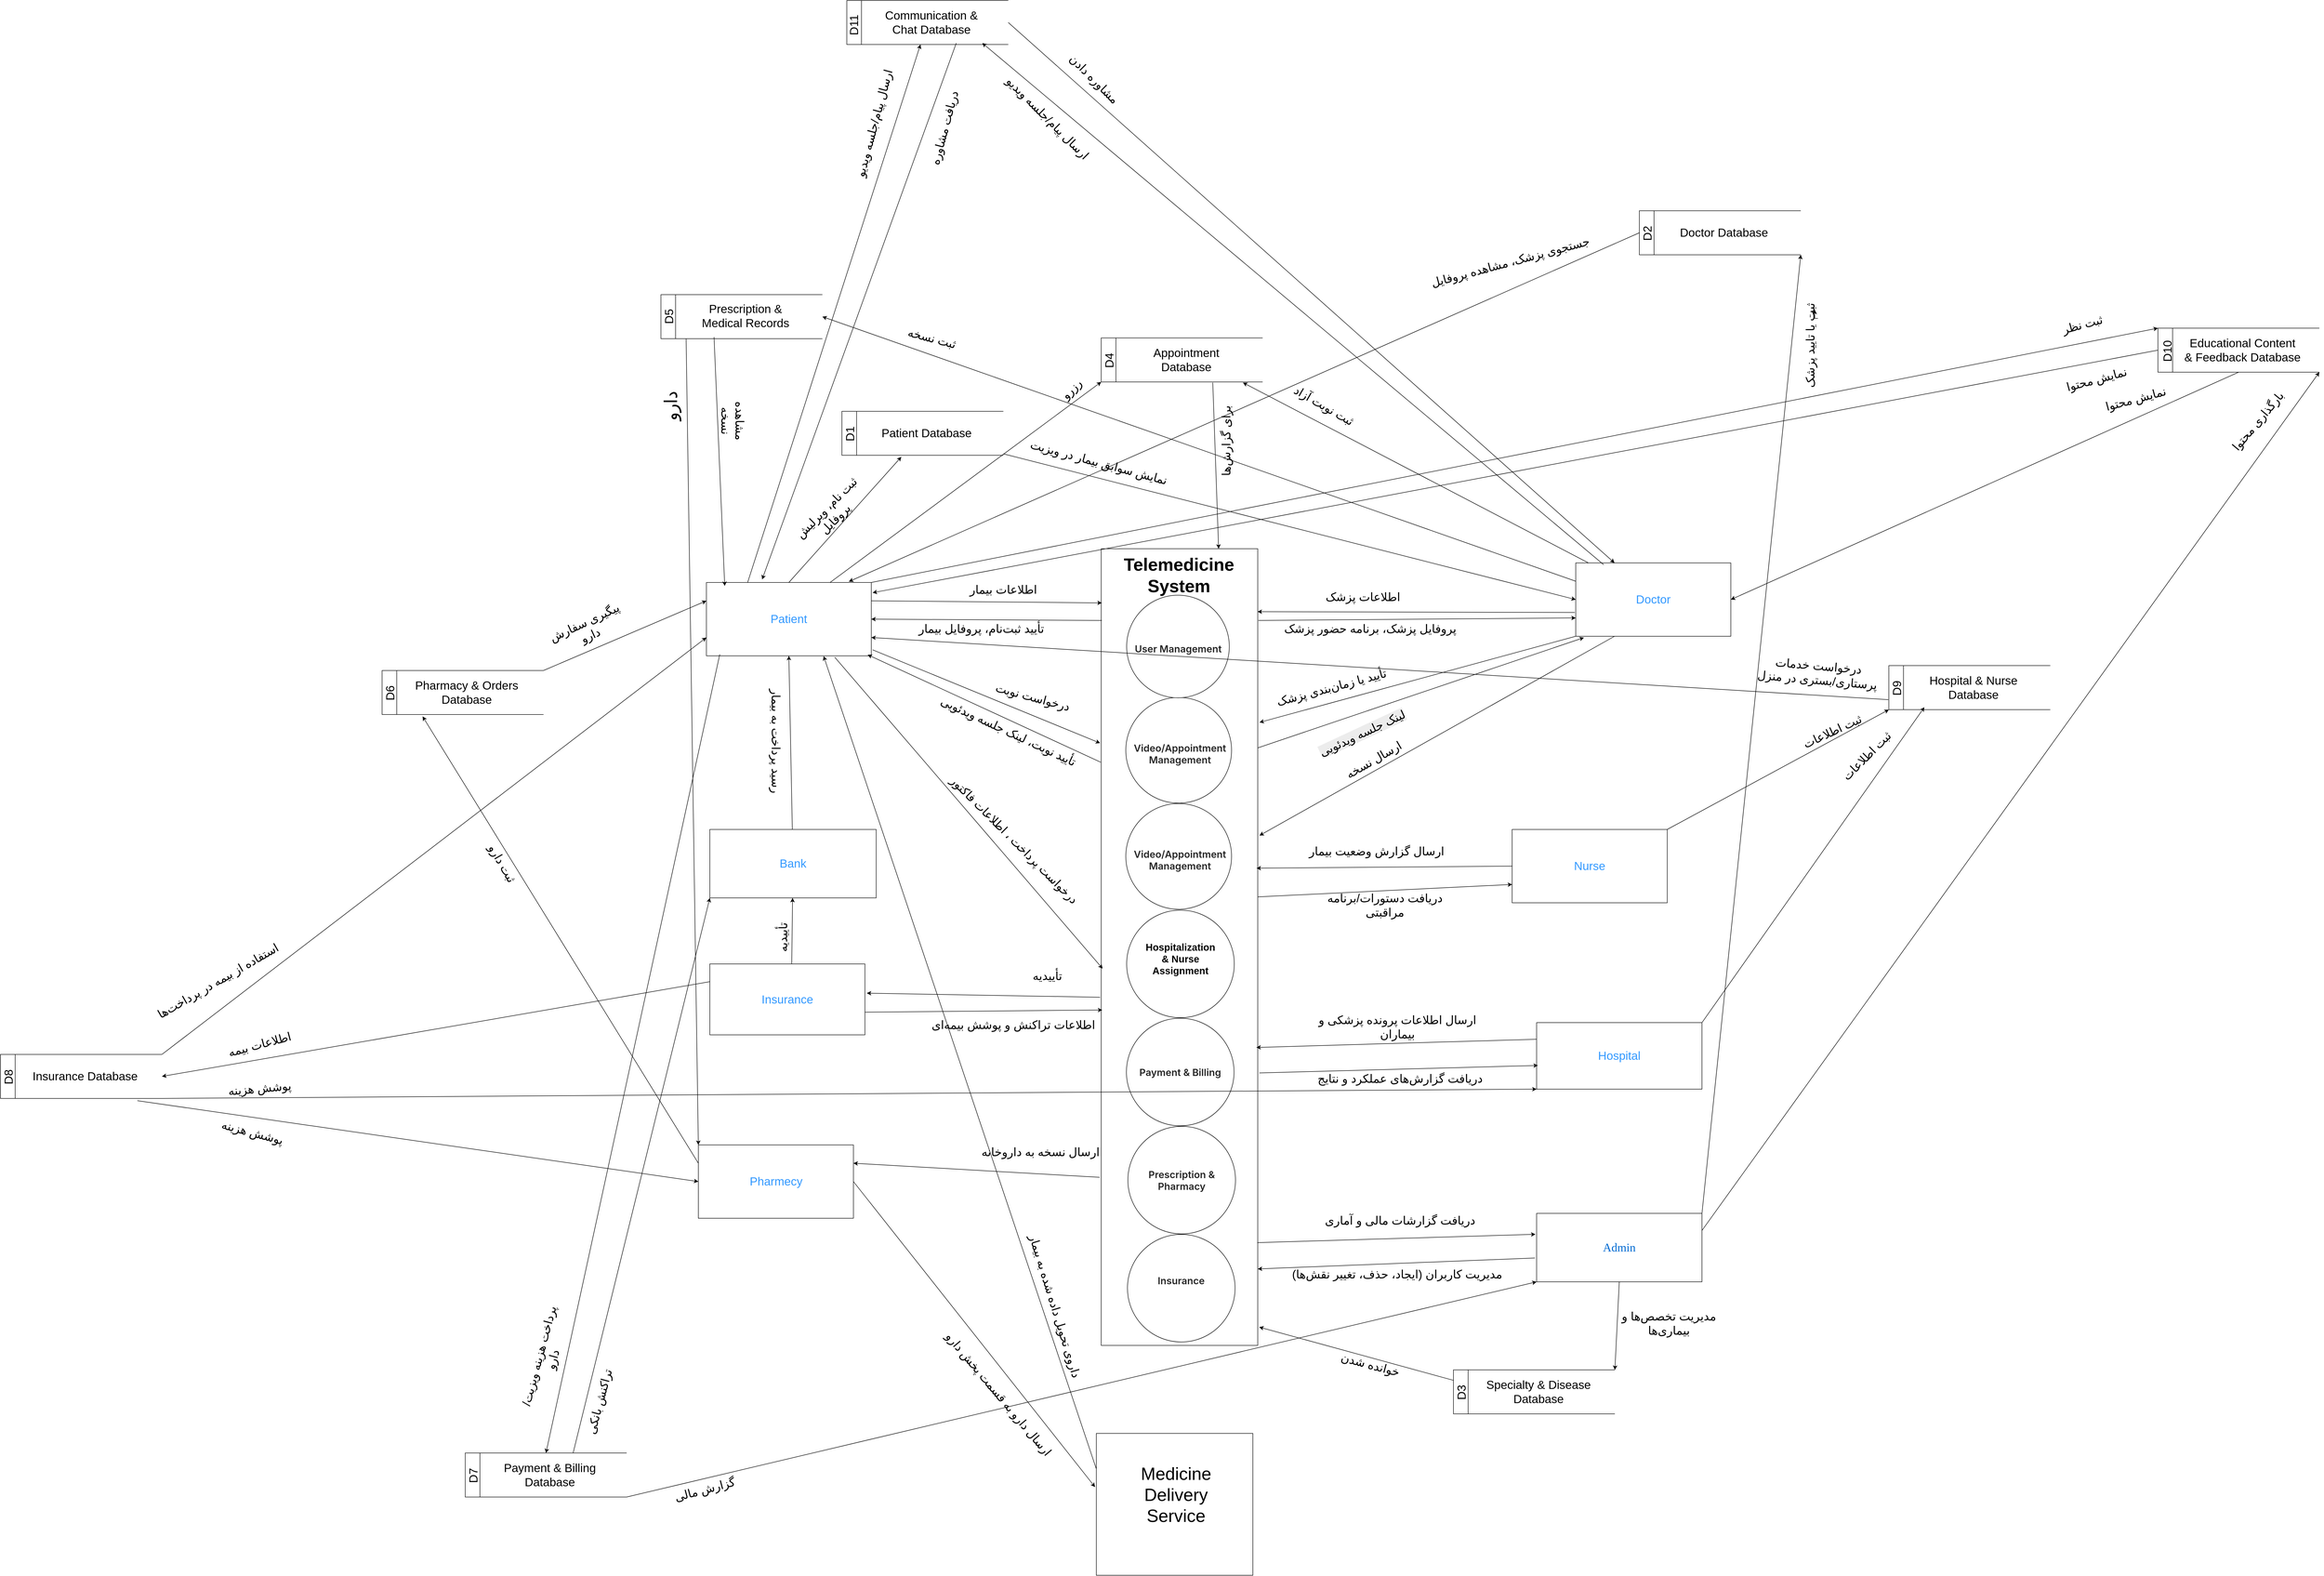 <mxfile version="28.1.0">
  <diagram name="Page-1" id="jZJRkNR2IOGawkYn1y5_">
    <mxGraphModel grid="1" page="1" gridSize="10" guides="1" tooltips="1" connect="1" arrows="1" fold="1" pageScale="1" pageWidth="1100" pageHeight="850" math="0" shadow="0">
      <root>
        <mxCell id="0" />
        <mxCell id="1" parent="0" />
        <mxCell id="bJXX9XfOQg-0xpeQix21-1" value="" style="rounded=0;whiteSpace=wrap;html=1;" vertex="1" parent="1">
          <mxGeometry x="1570" y="-179" width="320" height="1629" as="geometry" />
        </mxCell>
        <mxCell id="bJXX9XfOQg-0xpeQix21-12" value="" style="group" connectable="0" vertex="1" parent="1">
          <mxGeometry x="1586.75" y="125" width="310" height="230" as="geometry" />
        </mxCell>
        <mxCell id="bJXX9XfOQg-0xpeQix21-21" value="" style="group" connectable="0" vertex="1" parent="bJXX9XfOQg-0xpeQix21-12">
          <mxGeometry x="33.514" width="221.059" height="216.197" as="geometry" />
        </mxCell>
        <mxCell id="bJXX9XfOQg-0xpeQix21-13" value="" style="ellipse;whiteSpace=wrap;html=1;aspect=fixed;" vertex="1" parent="bJXX9XfOQg-0xpeQix21-21">
          <mxGeometry width="216.197" height="216.197" as="geometry" />
        </mxCell>
        <mxCell id="bJXX9XfOQg-0xpeQix21-14" value="&lt;span style=&quot;color: rgb(38, 38, 38); font-family: -apple-system, BlinkMacSystemFont, &amp;quot;Segoe UI&amp;quot;, Helvetica, Arial, sans-serif, &amp;quot;Apple Color Emoji&amp;quot;, &amp;quot;Segoe UI Emoji&amp;quot;; font-size: 20px; font-weight: 600; text-align: start; background-color: rgb(255, 255, 255);&quot;&gt;Video/Appointment Management&lt;/span&gt;" style="text;html=1;align=center;verticalAlign=middle;whiteSpace=wrap;rounded=0;" vertex="1" parent="bJXX9XfOQg-0xpeQix21-21">
          <mxGeometry x="16.653" y="79.308" width="187.742" height="71.384" as="geometry" />
        </mxCell>
        <mxCell id="bJXX9XfOQg-0xpeQix21-19" value="" style="group" connectable="0" vertex="1" parent="1">
          <mxGeometry x="1621.999" y="-84" width="209.825" height="209.825" as="geometry" />
        </mxCell>
        <mxCell id="bJXX9XfOQg-0xpeQix21-4" value="" style="ellipse;whiteSpace=wrap;html=1;aspect=fixed;" vertex="1" parent="bJXX9XfOQg-0xpeQix21-19">
          <mxGeometry width="209.825" height="209.825" as="geometry" />
        </mxCell>
        <mxCell id="bJXX9XfOQg-0xpeQix21-5" value="&lt;span style=&quot;color: rgb(38, 38, 38); font-family: -apple-system, BlinkMacSystemFont, &amp;quot;Segoe UI&amp;quot;, Helvetica, Arial, sans-serif, &amp;quot;Apple Color Emoji&amp;quot;, &amp;quot;Segoe UI Emoji&amp;quot;; font-size: 20px; font-weight: 600; text-align: start; background-color: rgb(255, 255, 255);&quot;&gt;User Management&lt;/span&gt;" style="text;html=1;align=center;verticalAlign=middle;whiteSpace=wrap;rounded=0;" vertex="1" parent="bJXX9XfOQg-0xpeQix21-19">
          <mxGeometry x="6.631" y="64.69" width="196.56" height="88.62" as="geometry" />
        </mxCell>
        <mxCell id="bJXX9XfOQg-0xpeQix21-22" value="" style="group" connectable="0" vertex="1" parent="1">
          <mxGeometry x="1621.51" y="781" width="220" height="220" as="geometry" />
        </mxCell>
        <mxCell id="bJXX9XfOQg-0xpeQix21-16" value="" style="ellipse;whiteSpace=wrap;html=1;aspect=fixed;" vertex="1" parent="bJXX9XfOQg-0xpeQix21-22">
          <mxGeometry width="220" height="220" as="geometry" />
        </mxCell>
        <mxCell id="bJXX9XfOQg-0xpeQix21-17" value="&lt;span style=&quot;color: rgb(38, 38, 38); font-family: -apple-system, BlinkMacSystemFont, &amp;quot;Segoe UI&amp;quot;, Helvetica, Arial, sans-serif, &amp;quot;Apple Color Emoji&amp;quot;, &amp;quot;Segoe UI Emoji&amp;quot;; font-size: 20px; font-weight: 600; text-align: start; background-color: rgb(255, 255, 255);&quot;&gt;Payment &amp;amp; Billing&lt;/span&gt;" style="text;html=1;align=center;verticalAlign=middle;whiteSpace=wrap;rounded=0;" vertex="1" parent="bJXX9XfOQg-0xpeQix21-22">
          <mxGeometry x="11.379" y="75.862" width="197.241" height="68.276" as="geometry" />
        </mxCell>
        <mxCell id="bJXX9XfOQg-0xpeQix21-23" value="&lt;font style=&quot;font-size: 24px; color: rgb(51, 153, 255); background-color: rgb(255, 255, 255);&quot;&gt;Doctor&lt;/font&gt;" style="rounded=0;whiteSpace=wrap;html=1;" vertex="1" parent="1">
          <mxGeometry x="2540" y="-150" width="317" height="150" as="geometry" />
        </mxCell>
        <mxCell id="bJXX9XfOQg-0xpeQix21-24" value="&lt;font style=&quot;font-size: 24px; color: rgb(51, 153, 255); background-color: rgb(255, 255, 255);&quot;&gt;Hospital&lt;/font&gt;" style="rounded=0;whiteSpace=wrap;html=1;" vertex="1" parent="1">
          <mxGeometry x="2460" y="790" width="338" height="136" as="geometry" />
        </mxCell>
        <mxCell id="bJXX9XfOQg-0xpeQix21-25" value="&lt;font color=&quot;#3399ff&quot;&gt;&lt;span style=&quot;font-size: 24px; background-color: rgb(255, 255, 255);&quot;&gt;Patient&lt;/span&gt;&lt;/font&gt;" style="rounded=0;whiteSpace=wrap;html=1;" vertex="1" parent="1">
          <mxGeometry x="763" y="-110" width="337" height="150" as="geometry" />
        </mxCell>
        <mxCell id="bJXX9XfOQg-0xpeQix21-26" value="&lt;font style=&quot;font-size: 24px; color: rgb(51, 153, 255); background-color: rgb(255, 255, 255);&quot;&gt;Nurse&lt;/font&gt;" style="rounded=0;whiteSpace=wrap;html=1;" vertex="1" parent="1">
          <mxGeometry x="2410" y="395" width="317" height="150" as="geometry" />
        </mxCell>
        <mxCell id="bJXX9XfOQg-0xpeQix21-27" value="&lt;font style=&quot;font-size: 24px; color: rgb(51, 153, 255); background-color: rgb(255, 255, 255);&quot;&gt;Pharmecy&lt;/font&gt;" style="rounded=0;whiteSpace=wrap;html=1;" vertex="1" parent="1">
          <mxGeometry x="746.5" y="1040" width="317" height="150" as="geometry" />
        </mxCell>
        <mxCell id="bJXX9XfOQg-0xpeQix21-28" value="&lt;font color=&quot;#3399ff&quot;&gt;&lt;span style=&quot;font-size: 24px; background-color: rgb(255, 255, 255);&quot;&gt;Insurance&lt;/span&gt;&lt;/font&gt;" style="rounded=0;whiteSpace=wrap;html=1;" vertex="1" parent="1">
          <mxGeometry x="770" y="670" width="317" height="145" as="geometry" />
        </mxCell>
        <mxCell id="bJXX9XfOQg-0xpeQix21-29" value="&lt;font style=&quot;font-size: 24px; color: rgb(51, 153, 255); background-color: rgb(255, 255, 255);&quot;&gt;Bank&lt;/font&gt;" style="rounded=0;whiteSpace=wrap;html=1;" vertex="1" parent="1">
          <mxGeometry x="770" y="395" width="340" height="140" as="geometry" />
        </mxCell>
        <mxCell id="bJXX9XfOQg-0xpeQix21-31" value="&lt;font style=&quot;font-size: 24px;&quot; face=&quot;Verdana&quot; color=&quot;#0069d1&quot;&gt;&lt;span style=&quot;background-color: rgb(255, 255, 255);&quot;&gt;Admin&lt;/span&gt;&lt;/font&gt;" style="rounded=0;whiteSpace=wrap;html=1;" vertex="1" parent="1">
          <mxGeometry x="2460" y="1180" width="338" height="140" as="geometry" />
        </mxCell>
        <mxCell id="bJXX9XfOQg-0xpeQix21-44" value="&lt;font style=&quot;font-size: 36px;&quot;&gt;&lt;b&gt;Telemedicine System&lt;/b&gt;&lt;/font&gt;" style="text;html=1;align=center;verticalAlign=middle;whiteSpace=wrap;rounded=0;" vertex="1" parent="1">
          <mxGeometry x="1673.64" y="-140" width="110" height="30" as="geometry" />
        </mxCell>
        <mxCell id="OUAc2ZFwQFUKlX4Ms-oV-3" value="" style="group" connectable="0" vertex="1" parent="1">
          <mxGeometry x="1624.51" y="1002" width="220" height="220" as="geometry" />
        </mxCell>
        <mxCell id="OUAc2ZFwQFUKlX4Ms-oV-4" value="" style="ellipse;whiteSpace=wrap;html=1;aspect=fixed;" vertex="1" parent="OUAc2ZFwQFUKlX4Ms-oV-3">
          <mxGeometry width="220" height="220" as="geometry" />
        </mxCell>
        <mxCell id="OUAc2ZFwQFUKlX4Ms-oV-5" value="&lt;span style=&quot;color: rgb(38, 38, 38); font-family: -apple-system, BlinkMacSystemFont, &amp;quot;Segoe UI&amp;quot;, Helvetica, Arial, sans-serif, &amp;quot;Apple Color Emoji&amp;quot;, &amp;quot;Segoe UI Emoji&amp;quot;; font-size: 20px; font-weight: 600; text-align: start; background-color: rgb(255, 255, 255);&quot;&gt;Prescription &amp;amp; Pharmacy&lt;/span&gt;" style="text;html=1;align=center;verticalAlign=middle;whiteSpace=wrap;rounded=0;" vertex="1" parent="OUAc2ZFwQFUKlX4Ms-oV-3">
          <mxGeometry x="11.379" y="75.862" width="197.241" height="68.276" as="geometry" />
        </mxCell>
        <mxCell id="OUAc2ZFwQFUKlX4Ms-oV-6" value="" style="group" connectable="0" vertex="1" parent="1">
          <mxGeometry x="1623.64" y="1207" width="220" height="220" as="geometry" />
        </mxCell>
        <mxCell id="OUAc2ZFwQFUKlX4Ms-oV-7" value="" style="ellipse;whiteSpace=wrap;html=1;aspect=fixed;" vertex="1" parent="OUAc2ZFwQFUKlX4Ms-oV-6">
          <mxGeometry y="16" width="220" height="220" as="geometry" />
        </mxCell>
        <mxCell id="OUAc2ZFwQFUKlX4Ms-oV-8" value="&lt;span style=&quot;color: rgb(38, 38, 38); font-family: -apple-system, BlinkMacSystemFont, &amp;quot;Segoe UI&amp;quot;, Helvetica, Arial, sans-serif, &amp;quot;Apple Color Emoji&amp;quot;, &amp;quot;Segoe UI Emoji&amp;quot;; font-size: 20px; font-weight: 600; text-align: start; background-color: rgb(255, 255, 255);&quot;&gt;Insurance&lt;/span&gt;" style="text;html=1;align=center;verticalAlign=middle;whiteSpace=wrap;rounded=0;" vertex="1" parent="OUAc2ZFwQFUKlX4Ms-oV-6">
          <mxGeometry x="11.379" y="75.862" width="197.241" height="68.276" as="geometry" />
        </mxCell>
        <mxCell id="OUAc2ZFwQFUKlX4Ms-oV-15" value="" style="endArrow=classic;html=1;rounded=0;entryX=0.004;entryY=0.068;entryDx=0;entryDy=0;entryPerimeter=0;exitX=1;exitY=0.25;exitDx=0;exitDy=0;" edge="1" parent="1" source="bJXX9XfOQg-0xpeQix21-25" target="bJXX9XfOQg-0xpeQix21-1">
          <mxGeometry width="50" height="50" relative="1" as="geometry">
            <mxPoint x="1090" y="-39" as="sourcePoint" />
            <mxPoint x="1710" y="460" as="targetPoint" />
          </mxGeometry>
        </mxCell>
        <mxCell id="OUAc2ZFwQFUKlX4Ms-oV-16" value="" style="endArrow=classic;html=1;rounded=0;exitX=0.004;exitY=0.09;exitDx=0;exitDy=0;exitPerimeter=0;entryX=1;entryY=0.5;entryDx=0;entryDy=0;" edge="1" parent="1" source="bJXX9XfOQg-0xpeQix21-1" target="bJXX9XfOQg-0xpeQix21-25">
          <mxGeometry width="50" height="50" relative="1" as="geometry">
            <mxPoint x="1660" y="510" as="sourcePoint" />
            <mxPoint x="1105" y="-32" as="targetPoint" />
          </mxGeometry>
        </mxCell>
        <mxCell id="OUAc2ZFwQFUKlX4Ms-oV-17" value="&lt;font style=&quot;font-size: 24px;&quot;&gt;اطلاعات بیمار&lt;/font&gt;" style="text;html=1;align=center;verticalAlign=middle;whiteSpace=wrap;rounded=0;" vertex="1" parent="1">
          <mxGeometry x="1290" y="-110" width="160" height="30" as="geometry" />
        </mxCell>
        <mxCell id="OUAc2ZFwQFUKlX4Ms-oV-18" value="&lt;font style=&quot;font-size: 24px;&quot;&gt;تأیید ثبت‌نام، پروفایل بیمار&lt;/font&gt;" style="text;html=1;align=center;verticalAlign=middle;whiteSpace=wrap;rounded=0;" vertex="1" parent="1">
          <mxGeometry x="1180" y="-30" width="290" height="30" as="geometry" />
        </mxCell>
        <mxCell id="OUAc2ZFwQFUKlX4Ms-oV-19" value="&lt;font style=&quot;font-size: 24px;&quot;&gt;اطلاعات پزشک&lt;/font&gt;" style="text;html=1;align=center;verticalAlign=middle;whiteSpace=wrap;rounded=0;rotation=0;" vertex="1" parent="1">
          <mxGeometry x="2025" y="-110" width="160" height="60" as="geometry" />
        </mxCell>
        <mxCell id="OUAc2ZFwQFUKlX4Ms-oV-20" value="" style="endArrow=classic;html=1;rounded=0;exitX=-0.006;exitY=0.676;exitDx=0;exitDy=0;entryX=0.999;entryY=0.079;entryDx=0;entryDy=0;entryPerimeter=0;exitPerimeter=0;" edge="1" parent="1" source="bJXX9XfOQg-0xpeQix21-23" target="bJXX9XfOQg-0xpeQix21-1">
          <mxGeometry width="50" height="50" relative="1" as="geometry">
            <mxPoint x="2360" y="-70" as="sourcePoint" />
            <mxPoint x="1880" y="-90" as="targetPoint" />
          </mxGeometry>
        </mxCell>
        <mxCell id="OUAc2ZFwQFUKlX4Ms-oV-21" value="" style="endArrow=classic;html=1;rounded=0;exitX=1.004;exitY=0.09;exitDx=0;exitDy=0;exitPerimeter=0;entryX=0;entryY=0.75;entryDx=0;entryDy=0;" edge="1" parent="1" source="bJXX9XfOQg-0xpeQix21-1" target="bJXX9XfOQg-0xpeQix21-23">
          <mxGeometry width="50" height="50" relative="1" as="geometry">
            <mxPoint x="1690" y="150" as="sourcePoint" />
            <mxPoint x="2240" y="30" as="targetPoint" />
          </mxGeometry>
        </mxCell>
        <mxCell id="OUAc2ZFwQFUKlX4Ms-oV-22" value="&lt;font style=&quot;font-size: 24px;&quot;&gt;پروفایل پزشک، برنامه حضور پزشک&lt;/font&gt;" style="text;html=1;align=center;verticalAlign=middle;whiteSpace=wrap;rounded=0;rotation=0;" vertex="1" parent="1">
          <mxGeometry x="1935" y="-30.0" width="370" height="30" as="geometry" />
        </mxCell>
        <mxCell id="OUAc2ZFwQFUKlX4Ms-oV-23" value="" style="endArrow=classic;html=1;rounded=0;exitX=1.008;exitY=0.918;exitDx=0;exitDy=0;exitPerimeter=0;entryX=-0.007;entryY=0.244;entryDx=0;entryDy=0;entryPerimeter=0;" edge="1" parent="1" source="bJXX9XfOQg-0xpeQix21-25" target="bJXX9XfOQg-0xpeQix21-1">
          <mxGeometry width="50" height="50" relative="1" as="geometry">
            <mxPoint x="1690" y="370" as="sourcePoint" />
            <mxPoint x="1740" y="320" as="targetPoint" />
          </mxGeometry>
        </mxCell>
        <mxCell id="OUAc2ZFwQFUKlX4Ms-oV-24" value="&lt;font style=&quot;font-size: 24px;&quot;&gt;درخواست نوبت&lt;/font&gt;" style="text;html=1;align=center;verticalAlign=middle;whiteSpace=wrap;rounded=0;rotation=15;" vertex="1" parent="1">
          <mxGeometry x="1320" y="110" width="220" height="30" as="geometry" />
        </mxCell>
        <mxCell id="OUAc2ZFwQFUKlX4Ms-oV-25" value="" style="endArrow=classic;html=1;rounded=0;exitX=0;exitY=1;exitDx=0;exitDy=0;entryX=1.011;entryY=0.218;entryDx=0;entryDy=0;entryPerimeter=0;" edge="1" parent="1" source="bJXX9XfOQg-0xpeQix21-23" target="bJXX9XfOQg-0xpeQix21-1">
          <mxGeometry width="50" height="50" relative="1" as="geometry">
            <mxPoint x="1690" y="400" as="sourcePoint" />
            <mxPoint x="1890" y="534" as="targetPoint" />
          </mxGeometry>
        </mxCell>
        <mxCell id="OUAc2ZFwQFUKlX4Ms-oV-26" value="&lt;font style=&quot;font-size: 24px;&quot;&gt;تأیید یا زمان‌بندی پزشک&lt;/font&gt;" style="text;html=1;align=center;verticalAlign=middle;whiteSpace=wrap;rounded=0;rotation=-15;" vertex="1" parent="1">
          <mxGeometry x="1901" y="90" width="280" height="30" as="geometry" />
        </mxCell>
        <mxCell id="OUAc2ZFwQFUKlX4Ms-oV-27" value="&lt;font style=&quot;font-size: 24px;&quot;&gt;تأیید نوبت، لینک جلسه ویدئویی&lt;/font&gt;" style="text;html=1;align=center;verticalAlign=middle;whiteSpace=wrap;rounded=0;rotation=25;" vertex="1" parent="1">
          <mxGeometry x="1200" y="180" width="360" height="30" as="geometry" />
        </mxCell>
        <mxCell id="OUAc2ZFwQFUKlX4Ms-oV-28" value="" style="endArrow=classic;html=1;rounded=0;exitX=-0.003;exitY=0.268;exitDx=0;exitDy=0;exitPerimeter=0;entryX=0.978;entryY=0.985;entryDx=0;entryDy=0;entryPerimeter=0;" edge="1" parent="1" source="bJXX9XfOQg-0xpeQix21-1" target="bJXX9XfOQg-0xpeQix21-25">
          <mxGeometry width="50" height="50" relative="1" as="geometry">
            <mxPoint x="1690" y="400" as="sourcePoint" />
            <mxPoint x="1740" y="350" as="targetPoint" />
          </mxGeometry>
        </mxCell>
        <mxCell id="OUAc2ZFwQFUKlX4Ms-oV-30" value="" style="endArrow=classic;html=1;rounded=0;exitX=1;exitY=0.25;exitDx=0;exitDy=0;entryX=0.053;entryY=1.018;entryDx=0;entryDy=0;entryPerimeter=0;" edge="1" parent="1" source="bJXX9XfOQg-0xpeQix21-1" target="bJXX9XfOQg-0xpeQix21-23">
          <mxGeometry width="50" height="50" relative="1" as="geometry">
            <mxPoint x="1690" y="400" as="sourcePoint" />
            <mxPoint x="1740" y="350" as="targetPoint" />
          </mxGeometry>
        </mxCell>
        <mxCell id="OUAc2ZFwQFUKlX4Ms-oV-31" value="&lt;span style=&quot;color: rgb(0, 0, 0); font-family: Helvetica; font-size: 24px; font-style: normal; font-variant-ligatures: normal; font-variant-caps: normal; font-weight: 400; letter-spacing: normal; orphans: 2; text-align: center; text-indent: 0px; text-transform: none; widows: 2; word-spacing: 0px; -webkit-text-stroke-width: 0px; white-space: normal; background-color: rgb(236, 236, 236); text-decoration-thickness: initial; text-decoration-style: initial; text-decoration-color: initial; display: inline !important; float: none;&quot;&gt;لینک جلسه ویدئویی&lt;/span&gt;" style="text;whiteSpace=wrap;html=1;rotation=-25;" vertex="1" parent="1">
          <mxGeometry x="2005.17" y="177.04" width="199.65" height="32.96" as="geometry" />
        </mxCell>
        <mxCell id="OUAc2ZFwQFUKlX4Ms-oV-32" value="" style="endArrow=classic;html=1;rounded=0;entryX=0.009;entryY=0.527;entryDx=0;entryDy=0;entryPerimeter=0;exitX=0.778;exitY=1.018;exitDx=0;exitDy=0;exitPerimeter=0;" edge="1" parent="1" source="bJXX9XfOQg-0xpeQix21-25" target="bJXX9XfOQg-0xpeQix21-1">
          <mxGeometry width="50" height="50" relative="1" as="geometry">
            <mxPoint x="1030" y="50" as="sourcePoint" />
            <mxPoint x="1400" y="270" as="targetPoint" />
          </mxGeometry>
        </mxCell>
        <mxCell id="OUAc2ZFwQFUKlX4Ms-oV-33" value="&lt;font style=&quot;font-size: 24px;&quot;&gt;درخواست پرداخت ، اطلاعات فاکتور&lt;/font&gt;" style="text;html=1;align=center;verticalAlign=middle;whiteSpace=wrap;rounded=0;rotation=45;" vertex="1" parent="1">
          <mxGeometry x="1207.58" y="401.72" width="368.28" height="30" as="geometry" />
        </mxCell>
        <mxCell id="OUAc2ZFwQFUKlX4Ms-oV-34" value="" style="endArrow=classic;html=1;rounded=0;entryX=0.5;entryY=1;entryDx=0;entryDy=0;" edge="1" parent="1" source="bJXX9XfOQg-0xpeQix21-29" target="bJXX9XfOQg-0xpeQix21-25">
          <mxGeometry width="50" height="50" relative="1" as="geometry">
            <mxPoint x="1090" y="470" as="sourcePoint" />
            <mxPoint x="1140" y="420" as="targetPoint" />
          </mxGeometry>
        </mxCell>
        <mxCell id="OUAc2ZFwQFUKlX4Ms-oV-35" value="&lt;font style=&quot;font-size: 24px;&quot;&gt;رسید پرداخت به بیمار&lt;/font&gt;" style="text;html=1;align=center;verticalAlign=middle;whiteSpace=wrap;rounded=0;rotation=90;" vertex="1" parent="1">
          <mxGeometry x="790" y="199.52" width="230" height="30" as="geometry" />
        </mxCell>
        <mxCell id="OUAc2ZFwQFUKlX4Ms-oV-36" value="" style="endArrow=classic;html=1;rounded=0;exitX=-0.007;exitY=0.563;exitDx=0;exitDy=0;exitPerimeter=0;entryX=1.012;entryY=0.412;entryDx=0;entryDy=0;entryPerimeter=0;" edge="1" parent="1" source="bJXX9XfOQg-0xpeQix21-1" target="bJXX9XfOQg-0xpeQix21-28">
          <mxGeometry width="50" height="50" relative="1" as="geometry">
            <mxPoint x="1380" y="510" as="sourcePoint" />
            <mxPoint x="1430" y="460" as="targetPoint" />
          </mxGeometry>
        </mxCell>
        <mxCell id="OUAc2ZFwQFUKlX4Ms-oV-37" value="&lt;font style=&quot;font-size: 24px;&quot;&gt;تأییدیه&lt;/font&gt;" style="text;html=1;align=center;verticalAlign=middle;whiteSpace=wrap;rounded=0;rotation=0;" vertex="1" parent="1">
          <mxGeometry x="1420" y="670" width="80" height="50" as="geometry" />
        </mxCell>
        <mxCell id="OUAc2ZFwQFUKlX4Ms-oV-38" value="" style="endArrow=classic;html=1;rounded=0;exitX=0.528;exitY=-0.002;exitDx=0;exitDy=0;exitPerimeter=0;" edge="1" parent="1" source="bJXX9XfOQg-0xpeQix21-28" target="bJXX9XfOQg-0xpeQix21-29">
          <mxGeometry width="50" height="50" relative="1" as="geometry">
            <mxPoint x="1410" y="555" as="sourcePoint" />
            <mxPoint x="1460" y="505" as="targetPoint" />
          </mxGeometry>
        </mxCell>
        <mxCell id="OUAc2ZFwQFUKlX4Ms-oV-39" value="&lt;font style=&quot;font-size: 24px;&quot;&gt;تأییدیه&lt;/font&gt;" style="text;html=1;align=center;verticalAlign=middle;whiteSpace=wrap;rounded=0;rotation=-90;" vertex="1" parent="1">
          <mxGeometry x="880" y="605" width="80" height="20.5" as="geometry" />
        </mxCell>
        <mxCell id="OUAc2ZFwQFUKlX4Ms-oV-40" value="" style="endArrow=classic;html=1;rounded=0;exitX=1.002;exitY=0.68;exitDx=0;exitDy=0;exitPerimeter=0;entryX=0.007;entryY=0.579;entryDx=0;entryDy=0;entryPerimeter=0;" edge="1" parent="1" source="bJXX9XfOQg-0xpeQix21-28" target="bJXX9XfOQg-0xpeQix21-1">
          <mxGeometry width="50" height="50" relative="1" as="geometry">
            <mxPoint x="1380" y="730" as="sourcePoint" />
            <mxPoint x="1430" y="680" as="targetPoint" />
          </mxGeometry>
        </mxCell>
        <mxCell id="OUAc2ZFwQFUKlX4Ms-oV-42" value="&lt;font style=&quot;font-size: 24px;&quot;&gt;اطلاعات تراکنش و پوشش بیمه‌ای&lt;/font&gt;" style="text;html=1;align=center;verticalAlign=middle;resizable=0;points=[];autosize=1;strokeColor=none;fillColor=none;rotation=0;" vertex="1" parent="1">
          <mxGeometry x="1220" y="775" width="340" height="40" as="geometry" />
        </mxCell>
        <mxCell id="OUAc2ZFwQFUKlX4Ms-oV-43" value="" style="endArrow=classic;html=1;rounded=0;exitX=0.25;exitY=1;exitDx=0;exitDy=0;entryX=1.011;entryY=0.36;entryDx=0;entryDy=0;entryPerimeter=0;" edge="1" parent="1" source="bJXX9XfOQg-0xpeQix21-23" target="bJXX9XfOQg-0xpeQix21-1">
          <mxGeometry width="50" height="50" relative="1" as="geometry">
            <mxPoint x="1960" y="310" as="sourcePoint" />
            <mxPoint x="1930" y="650" as="targetPoint" />
          </mxGeometry>
        </mxCell>
        <mxCell id="OUAc2ZFwQFUKlX4Ms-oV-44" value="&lt;font style=&quot;font-size: 24px;&quot;&gt;ارسال نسخه&lt;/font&gt;" style="text;html=1;align=center;verticalAlign=middle;whiteSpace=wrap;rounded=0;rotation=-30;" vertex="1" parent="1">
          <mxGeometry x="2055" y="238.0" width="145" height="30" as="geometry" />
        </mxCell>
        <mxCell id="OUAc2ZFwQFUKlX4Ms-oV-45" value="" style="endArrow=classic;html=1;rounded=0;exitX=-0.01;exitY=0.789;exitDx=0;exitDy=0;exitPerimeter=0;entryX=1;entryY=0.25;entryDx=0;entryDy=0;" edge="1" parent="1" source="bJXX9XfOQg-0xpeQix21-1" target="bJXX9XfOQg-0xpeQix21-27">
          <mxGeometry width="50" height="50" relative="1" as="geometry">
            <mxPoint x="1940" y="930" as="sourcePoint" />
            <mxPoint x="1990" y="880" as="targetPoint" />
          </mxGeometry>
        </mxCell>
        <mxCell id="OUAc2ZFwQFUKlX4Ms-oV-46" value="" style="endArrow=classic;html=1;rounded=0;entryX=-0.008;entryY=0.378;entryDx=0;entryDy=0;entryPerimeter=0;exitX=1;exitY=0.5;exitDx=0;exitDy=0;" edge="1" parent="1" source="bJXX9XfOQg-0xpeQix21-27" target="bJXX9XfOQg-0xpeQix21-45">
          <mxGeometry width="50" height="50" relative="1" as="geometry">
            <mxPoint x="1130" y="1153" as="sourcePoint" />
            <mxPoint x="1490" y="1736" as="targetPoint" />
          </mxGeometry>
        </mxCell>
        <mxCell id="OUAc2ZFwQFUKlX4Ms-oV-47" value="" style="endArrow=classic;html=1;rounded=0;exitX=0;exitY=0.25;exitDx=0;exitDy=0;entryX=0.711;entryY=1.004;entryDx=0;entryDy=0;entryPerimeter=0;" edge="1" parent="1" source="bJXX9XfOQg-0xpeQix21-45" target="bJXX9XfOQg-0xpeQix21-25">
          <mxGeometry width="50" height="50" relative="1" as="geometry">
            <mxPoint x="369.2" y="1452.94" as="sourcePoint" />
            <mxPoint x="1980" y="750" as="targetPoint" />
          </mxGeometry>
        </mxCell>
        <mxCell id="OUAc2ZFwQFUKlX4Ms-oV-48" value="&lt;font style=&quot;font-size: 24px;&quot;&gt;ارسال نسخه به داروخانه&lt;/font&gt;" style="text;html=1;align=center;verticalAlign=middle;whiteSpace=wrap;rounded=0;rotation=0;" vertex="1" parent="1">
          <mxGeometry x="1315.64" y="1040" width="260" height="30" as="geometry" />
        </mxCell>
        <mxCell id="OUAc2ZFwQFUKlX4Ms-oV-49" value="&lt;font style=&quot;font-size: 24px;&quot;&gt;ارسال دارو به قسمت پخش دارو&lt;/font&gt;" style="text;html=1;align=center;verticalAlign=middle;whiteSpace=wrap;rounded=0;rotation=50;" vertex="1" parent="1">
          <mxGeometry x="1190" y="1520" width="340" height="60" as="geometry" />
        </mxCell>
        <mxCell id="OUAc2ZFwQFUKlX4Ms-oV-50" value="&lt;font style=&quot;font-size: 24px;&quot;&gt;داروی تحویل داده شده به بیمار&lt;/font&gt;" style="text;html=1;align=center;verticalAlign=middle;whiteSpace=wrap;rounded=0;rotation=73;" vertex="1" parent="1">
          <mxGeometry x="1290" y="1340" width="370" height="60" as="geometry" />
        </mxCell>
        <mxCell id="OUAc2ZFwQFUKlX4Ms-oV-51" value="" style="endArrow=classic;html=1;rounded=0;entryX=0.992;entryY=0.401;entryDx=0;entryDy=0;entryPerimeter=0;exitX=0;exitY=0.5;exitDx=0;exitDy=0;" edge="1" parent="1" source="bJXX9XfOQg-0xpeQix21-26" target="bJXX9XfOQg-0xpeQix21-1">
          <mxGeometry width="50" height="50" relative="1" as="geometry">
            <mxPoint x="1660" y="1200" as="sourcePoint" />
            <mxPoint x="1710" y="1150" as="targetPoint" />
          </mxGeometry>
        </mxCell>
        <mxCell id="OUAc2ZFwQFUKlX4Ms-oV-52" value="&lt;font style=&quot;font-size: 24px;&quot;&gt;ارسال گزارش وضعیت بیمار&lt;/font&gt;" style="text;html=1;align=center;verticalAlign=middle;whiteSpace=wrap;rounded=0;rotation=0;" vertex="1" parent="1">
          <mxGeometry x="1982.5" y="420" width="300" height="40" as="geometry" />
        </mxCell>
        <mxCell id="_bDziYAg8G3RiM6hPavM-5" value="" style="group" connectable="0" vertex="1" parent="1">
          <mxGeometry x="1560.0" y="1630" width="320" height="290" as="geometry" />
        </mxCell>
        <mxCell id="bJXX9XfOQg-0xpeQix21-45" value="" style="rounded=0;whiteSpace=wrap;html=1;" vertex="1" parent="_bDziYAg8G3RiM6hPavM-5">
          <mxGeometry width="320" height="290" as="geometry" />
        </mxCell>
        <mxCell id="OUAc2ZFwQFUKlX4Ms-oV-12" value="&lt;div style=&quot;&quot;&gt;&lt;span style=&quot;font-size: 36px; background-color: transparent; color: light-dark(rgb(0, 0, 0), rgb(255, 255, 255));&quot;&gt;Medicine Delivery Service&lt;/span&gt;&lt;/div&gt;" style="text;whiteSpace=wrap;html=1;align=center;" vertex="1" parent="_bDziYAg8G3RiM6hPavM-5">
          <mxGeometry x="72.81" y="54" width="180" height="70" as="geometry" />
        </mxCell>
        <mxCell id="_bDziYAg8G3RiM6hPavM-11" value="" style="endArrow=classic;html=1;rounded=0;exitX=1;exitY=0.437;exitDx=0;exitDy=0;exitPerimeter=0;entryX=0;entryY=0.75;entryDx=0;entryDy=0;" edge="1" parent="1" source="bJXX9XfOQg-0xpeQix21-1" target="bJXX9XfOQg-0xpeQix21-26">
          <mxGeometry width="50" height="50" relative="1" as="geometry">
            <mxPoint x="2140" y="840" as="sourcePoint" />
            <mxPoint x="2190" y="790" as="targetPoint" />
          </mxGeometry>
        </mxCell>
        <mxCell id="_bDziYAg8G3RiM6hPavM-12" value="&lt;font style=&quot;font-size: 24px;&quot;&gt;دریافت دستورات/برنامه مراقبتی&lt;/font&gt;" style="text;html=1;align=center;verticalAlign=middle;whiteSpace=wrap;rounded=0;rotation=0;" vertex="1" parent="1">
          <mxGeometry x="1995" y="535" width="310" height="30" as="geometry" />
        </mxCell>
        <mxCell id="_bDziYAg8G3RiM6hPavM-13" value="" style="endArrow=classic;html=1;rounded=0;exitX=0;exitY=0.25;exitDx=0;exitDy=0;entryX=0.991;entryY=0.626;entryDx=0;entryDy=0;entryPerimeter=0;" edge="1" parent="1" source="bJXX9XfOQg-0xpeQix21-24" target="bJXX9XfOQg-0xpeQix21-1">
          <mxGeometry width="50" height="50" relative="1" as="geometry">
            <mxPoint x="2210" y="1010" as="sourcePoint" />
            <mxPoint x="2260" y="960" as="targetPoint" />
          </mxGeometry>
        </mxCell>
        <mxCell id="_bDziYAg8G3RiM6hPavM-14" value="" style="endArrow=classic;html=1;rounded=0;exitX=1.01;exitY=0.658;exitDx=0;exitDy=0;exitPerimeter=0;entryX=0.008;entryY=0.644;entryDx=0;entryDy=0;entryPerimeter=0;" edge="1" parent="1" source="bJXX9XfOQg-0xpeQix21-1" target="bJXX9XfOQg-0xpeQix21-24">
          <mxGeometry width="50" height="50" relative="1" as="geometry">
            <mxPoint x="2210" y="1010" as="sourcePoint" />
            <mxPoint x="2260" y="960" as="targetPoint" />
          </mxGeometry>
        </mxCell>
        <mxCell id="_bDziYAg8G3RiM6hPavM-15" value="&lt;font style=&quot;font-size: 24px;&quot;&gt;ارسال اطلاعات پرونده پزشکی و بیماران&lt;/font&gt;" style="text;html=1;align=center;verticalAlign=middle;whiteSpace=wrap;rounded=0;" vertex="1" parent="1">
          <mxGeometry x="1982.5" y="784" width="385" height="30" as="geometry" />
        </mxCell>
        <mxCell id="_bDziYAg8G3RiM6hPavM-16" value="&lt;font style=&quot;font-size: 24px;&quot;&gt;دریافت گزارش‌های عملکرد و نتایج&lt;/font&gt;" style="text;html=1;align=center;verticalAlign=middle;whiteSpace=wrap;rounded=0;" vertex="1" parent="1">
          <mxGeometry x="2001" y="890" width="360" height="30" as="geometry" />
        </mxCell>
        <mxCell id="_bDziYAg8G3RiM6hPavM-17" value="" style="endArrow=classic;html=1;rounded=0;entryX=-0.007;entryY=0.306;entryDx=0;entryDy=0;entryPerimeter=0;exitX=0.997;exitY=0.871;exitDx=0;exitDy=0;exitPerimeter=0;" edge="1" parent="1" source="bJXX9XfOQg-0xpeQix21-1" target="bJXX9XfOQg-0xpeQix21-31">
          <mxGeometry width="50" height="50" relative="1" as="geometry">
            <mxPoint x="1892" y="1220" as="sourcePoint" />
            <mxPoint x="2260" y="1010" as="targetPoint" />
          </mxGeometry>
        </mxCell>
        <mxCell id="_bDziYAg8G3RiM6hPavM-18" value="" style="endArrow=classic;html=1;rounded=0;entryX=1;entryY=0.904;entryDx=0;entryDy=0;entryPerimeter=0;exitX=-0.01;exitY=0.652;exitDx=0;exitDy=0;exitPerimeter=0;" edge="1" parent="1" source="bJXX9XfOQg-0xpeQix21-31" target="bJXX9XfOQg-0xpeQix21-1">
          <mxGeometry width="50" height="50" relative="1" as="geometry">
            <mxPoint x="2210" y="1340" as="sourcePoint" />
            <mxPoint x="2260" y="1290" as="targetPoint" />
          </mxGeometry>
        </mxCell>
        <mxCell id="_bDziYAg8G3RiM6hPavM-19" value="&lt;font style=&quot;font-size: 24px;&quot;&gt;مدیریت کاربران (ایجاد، حذف، تغییر نقش‌ها)&lt;/font&gt;" style="text;html=1;align=center;verticalAlign=middle;whiteSpace=wrap;rounded=0;" vertex="1" parent="1">
          <mxGeometry x="1955" y="1290" width="440" height="30" as="geometry" />
        </mxCell>
        <mxCell id="_bDziYAg8G3RiM6hPavM-20" value="&lt;font style=&quot;font-size: 24px;&quot;&gt;دریافت گزارشات مالی و آماری&lt;/font&gt;" style="text;html=1;align=center;verticalAlign=middle;whiteSpace=wrap;rounded=0;" vertex="1" parent="1">
          <mxGeometry x="1961" y="1180" width="440" height="30" as="geometry" />
        </mxCell>
        <mxCell id="jCPE2xNXIkrLJKkH9MkI-6" value="Appointment Database" style="group" connectable="0" vertex="1" parent="1">
          <mxGeometry x="1040" y="-460" width="330" height="90" as="geometry" />
        </mxCell>
        <mxCell id="jCPE2xNXIkrLJKkH9MkI-3" value="" style="html=1;dashed=0;whiteSpace=wrap;shape=mxgraph.dfd.dataStoreID;align=left;spacingLeft=3;points=[[0,0],[0.5,0],[1,0],[0,0.5],[1,0.5],[0,1],[0.5,1],[1,1]];" vertex="1" parent="jCPE2xNXIkrLJKkH9MkI-6">
          <mxGeometry width="330" height="90" as="geometry" />
        </mxCell>
        <mxCell id="jCPE2xNXIkrLJKkH9MkI-4" value="&lt;font style=&quot;font-size: 24px;&quot;&gt;Patient Database&lt;/font&gt;" style="text;html=1;align=center;verticalAlign=middle;whiteSpace=wrap;rounded=0;" vertex="1" parent="jCPE2xNXIkrLJKkH9MkI-6">
          <mxGeometry x="52.5" y="30" width="240" height="30" as="geometry" />
        </mxCell>
        <mxCell id="jCPE2xNXIkrLJKkH9MkI-5" value="&lt;font style=&quot;font-size: 24px;&quot;&gt;D1&lt;/font&gt;" style="text;html=1;align=center;verticalAlign=middle;whiteSpace=wrap;rounded=0;rotation=-90;" vertex="1" parent="jCPE2xNXIkrLJKkH9MkI-6">
          <mxGeometry x="1.5" y="36.5" width="30" height="20" as="geometry" />
        </mxCell>
        <mxCell id="jCPE2xNXIkrLJKkH9MkI-7" value="" style="group" connectable="0" vertex="1" parent="1">
          <mxGeometry x="2670" y="-870" width="330" height="90" as="geometry" />
        </mxCell>
        <mxCell id="jCPE2xNXIkrLJKkH9MkI-8" value="" style="html=1;dashed=0;whiteSpace=wrap;shape=mxgraph.dfd.dataStoreID;align=left;spacingLeft=3;points=[[0,0],[0.5,0],[1,0],[0,0.5],[1,0.5],[0,1],[0.5,1],[1,1]];" vertex="1" parent="jCPE2xNXIkrLJKkH9MkI-7">
          <mxGeometry width="330" height="90" as="geometry" />
        </mxCell>
        <mxCell id="jCPE2xNXIkrLJKkH9MkI-9" value="&lt;font style=&quot;font-size: 24px;&quot;&gt;Doctor Database&lt;/font&gt;" style="text;html=1;align=center;verticalAlign=middle;whiteSpace=wrap;rounded=0;" vertex="1" parent="jCPE2xNXIkrLJKkH9MkI-7">
          <mxGeometry x="52.5" y="30" width="240" height="30" as="geometry" />
        </mxCell>
        <mxCell id="jCPE2xNXIkrLJKkH9MkI-10" value="&lt;font style=&quot;font-size: 24px;&quot;&gt;D2&lt;/font&gt;" style="text;html=1;align=center;verticalAlign=middle;whiteSpace=wrap;rounded=0;rotation=-90;" vertex="1" parent="jCPE2xNXIkrLJKkH9MkI-7">
          <mxGeometry x="1.5" y="36.5" width="30" height="20" as="geometry" />
        </mxCell>
        <mxCell id="jCPE2xNXIkrLJKkH9MkI-13" value="" style="endArrow=classic;html=1;rounded=0;exitX=0.5;exitY=0;exitDx=0;exitDy=0;entryX=0.368;entryY=1.035;entryDx=0;entryDy=0;entryPerimeter=0;" edge="1" parent="1" source="bJXX9XfOQg-0xpeQix21-25" target="jCPE2xNXIkrLJKkH9MkI-3">
          <mxGeometry width="50" height="50" relative="1" as="geometry">
            <mxPoint x="1060" y="-40" as="sourcePoint" />
            <mxPoint x="1130" y="-320" as="targetPoint" />
          </mxGeometry>
        </mxCell>
        <mxCell id="jCPE2xNXIkrLJKkH9MkI-14" value="&lt;font style=&quot;font-size: 24px;&quot;&gt;&amp;nbsp;ثبت نام، ویرلیش پروفایل&lt;/font&gt;" style="text;html=1;align=center;verticalAlign=middle;whiteSpace=wrap;rounded=0;rotation=-45;" vertex="1" parent="1">
          <mxGeometry x="910" y="-260" width="213.5" height="20.75" as="geometry" />
        </mxCell>
        <mxCell id="jCPE2xNXIkrLJKkH9MkI-15" value="" style="endArrow=classic;html=1;rounded=0;entryX=0;entryY=0.5;entryDx=0;entryDy=0;" edge="1" parent="1" source="jCPE2xNXIkrLJKkH9MkI-3" target="bJXX9XfOQg-0xpeQix21-23">
          <mxGeometry width="50" height="50" relative="1" as="geometry">
            <mxPoint x="1410" y="-40" as="sourcePoint" />
            <mxPoint x="2560" y="-120" as="targetPoint" />
          </mxGeometry>
        </mxCell>
        <mxCell id="jCPE2xNXIkrLJKkH9MkI-17" value="&lt;font style=&quot;font-size: 24px;&quot;&gt;نمایش سوابق بیمار در ویزیت&lt;/font&gt;" style="text;html=1;align=center;verticalAlign=middle;whiteSpace=wrap;rounded=0;rotation=15;" vertex="1" parent="1">
          <mxGeometry x="1410" y="-370" width="310" height="30" as="geometry" />
        </mxCell>
        <mxCell id="jCPE2xNXIkrLJKkH9MkI-20" value="" style="endArrow=classic;html=1;rounded=0;exitX=1;exitY=0;exitDx=0;exitDy=0;entryX=1;entryY=1;entryDx=0;entryDy=0;" edge="1" parent="1" source="bJXX9XfOQg-0xpeQix21-31" target="jCPE2xNXIkrLJKkH9MkI-8">
          <mxGeometry width="50" height="50" relative="1" as="geometry">
            <mxPoint x="3000" y="640" as="sourcePoint" />
            <mxPoint x="3050" y="590" as="targetPoint" />
          </mxGeometry>
        </mxCell>
        <mxCell id="jCPE2xNXIkrLJKkH9MkI-21" value="" style="endArrow=classic;html=1;rounded=0;exitX=0;exitY=0.5;exitDx=0;exitDy=0;entryX=0.864;entryY=-0.012;entryDx=0;entryDy=0;entryPerimeter=0;" edge="1" parent="1" source="jCPE2xNXIkrLJKkH9MkI-8" target="bJXX9XfOQg-0xpeQix21-25">
          <mxGeometry width="50" height="50" relative="1" as="geometry">
            <mxPoint x="2090" y="530" as="sourcePoint" />
            <mxPoint x="2030" y="-540" as="targetPoint" />
          </mxGeometry>
        </mxCell>
        <mxCell id="jCPE2xNXIkrLJKkH9MkI-23" value="&lt;font style=&quot;font-size: 24px;&quot;&gt;ثبت یا تایید پزشک&lt;/font&gt;" style="text;html=1;align=center;verticalAlign=middle;whiteSpace=wrap;rounded=0;rotation=-90;" vertex="1" parent="1">
          <mxGeometry x="2910" y="-610" width="220" height="30" as="geometry" />
        </mxCell>
        <mxCell id="jCPE2xNXIkrLJKkH9MkI-24" value="&lt;font style=&quot;font-size: 24px;&quot;&gt;جستجوی پزشک، مشاهده پروفایل&lt;/font&gt;" style="text;html=1;align=center;verticalAlign=middle;whiteSpace=wrap;rounded=0;rotation=-15;" vertex="1" parent="1">
          <mxGeometry x="2230" y="-780" width="352.5" height="30" as="geometry" />
        </mxCell>
        <mxCell id="jCPE2xNXIkrLJKkH9MkI-25" style="edgeStyle=orthogonalEdgeStyle;rounded=0;orthogonalLoop=1;jettySize=auto;html=1;exitX=0.75;exitY=1;exitDx=0;exitDy=0;entryX=0.83;entryY=0.783;entryDx=0;entryDy=0;entryPerimeter=0;" edge="1" parent="1" source="jCPE2xNXIkrLJKkH9MkI-23" target="jCPE2xNXIkrLJKkH9MkI-23">
          <mxGeometry relative="1" as="geometry" />
        </mxCell>
        <mxCell id="jCPE2xNXIkrLJKkH9MkI-29" value="" style="group" connectable="0" vertex="1" parent="1">
          <mxGeometry x="2290" y="1500" width="330" height="90" as="geometry" />
        </mxCell>
        <mxCell id="jCPE2xNXIkrLJKkH9MkI-30" value="" style="html=1;dashed=0;whiteSpace=wrap;shape=mxgraph.dfd.dataStoreID;align=left;spacingLeft=3;points=[[0,0],[0.5,0],[1,0],[0,0.5],[1,0.5],[0,1],[0.5,1],[1,1]];" vertex="1" parent="jCPE2xNXIkrLJKkH9MkI-29">
          <mxGeometry width="330" height="90" as="geometry" />
        </mxCell>
        <mxCell id="jCPE2xNXIkrLJKkH9MkI-31" value="&lt;font style=&quot;font-size: 24px;&quot;&gt;Specialty &amp;amp; Disease Database&lt;/font&gt;" style="text;html=1;align=center;verticalAlign=middle;whiteSpace=wrap;rounded=0;" vertex="1" parent="jCPE2xNXIkrLJKkH9MkI-29">
          <mxGeometry x="60" y="30" width="227.5" height="30" as="geometry" />
        </mxCell>
        <mxCell id="jCPE2xNXIkrLJKkH9MkI-32" value="&lt;font style=&quot;font-size: 24px;&quot;&gt;D3&lt;/font&gt;" style="text;html=1;align=center;verticalAlign=middle;whiteSpace=wrap;rounded=0;rotation=-90;" vertex="1" parent="jCPE2xNXIkrLJKkH9MkI-29">
          <mxGeometry x="1.5" y="36.5" width="30" height="20" as="geometry" />
        </mxCell>
        <mxCell id="jCPE2xNXIkrLJKkH9MkI-34" value="" style="endArrow=classic;html=1;rounded=0;exitX=0.5;exitY=1;exitDx=0;exitDy=0;entryX=1;entryY=0;entryDx=0;entryDy=0;" edge="1" parent="1" source="bJXX9XfOQg-0xpeQix21-31" target="jCPE2xNXIkrLJKkH9MkI-30">
          <mxGeometry width="50" height="50" relative="1" as="geometry">
            <mxPoint x="2230" y="1410" as="sourcePoint" />
            <mxPoint x="2280" y="1360" as="targetPoint" />
          </mxGeometry>
        </mxCell>
        <mxCell id="jCPE2xNXIkrLJKkH9MkI-35" value="" style="endArrow=classic;html=1;rounded=0;entryX=1.009;entryY=0.977;entryDx=0;entryDy=0;entryPerimeter=0;exitX=-0.001;exitY=0.237;exitDx=0;exitDy=0;exitPerimeter=0;" edge="1" parent="1" source="jCPE2xNXIkrLJKkH9MkI-30" target="bJXX9XfOQg-0xpeQix21-1">
          <mxGeometry width="50" height="50" relative="1" as="geometry">
            <mxPoint x="2150" y="1620" as="sourcePoint" />
            <mxPoint x="2020" y="1480" as="targetPoint" />
          </mxGeometry>
        </mxCell>
        <mxCell id="jCPE2xNXIkrLJKkH9MkI-36" value="&lt;font style=&quot;font-size: 24px;&quot;&gt; مدیریت تخصص‌ها و بیماری‌ها&lt;/font&gt;" style="text;html=1;align=center;verticalAlign=middle;whiteSpace=wrap;rounded=0;" vertex="1" parent="1">
          <mxGeometry x="2630" y="1390" width="201" height="30" as="geometry" />
        </mxCell>
        <mxCell id="jCPE2xNXIkrLJKkH9MkI-37" value="&lt;font style=&quot;font-size: 24px;&quot;&gt;خوانده شدن&lt;/font&gt;" style="text;html=1;align=center;verticalAlign=middle;whiteSpace=wrap;rounded=0;rotation=15;" vertex="1" parent="1">
          <mxGeometry x="2055" y="1480" width="130" height="20" as="geometry" />
        </mxCell>
        <mxCell id="jCPE2xNXIkrLJKkH9MkI-38" value="" style="group" connectable="0" vertex="1" parent="1">
          <mxGeometry x="1570" y="-610" width="330" height="90" as="geometry" />
        </mxCell>
        <mxCell id="jCPE2xNXIkrLJKkH9MkI-39" value="" style="html=1;dashed=0;whiteSpace=wrap;shape=mxgraph.dfd.dataStoreID;align=left;spacingLeft=3;points=[[0,0],[0.5,0],[1,0],[0,0.5],[1,0.5],[0,1],[0.5,1],[1,1]];" vertex="1" parent="jCPE2xNXIkrLJKkH9MkI-38">
          <mxGeometry width="330" height="90" as="geometry" />
        </mxCell>
        <mxCell id="jCPE2xNXIkrLJKkH9MkI-40" value="&lt;font style=&quot;font-size: 24px;&quot;&gt;Appointment Database&lt;/font&gt;" style="text;html=1;align=center;verticalAlign=middle;whiteSpace=wrap;rounded=0;" vertex="1" parent="jCPE2xNXIkrLJKkH9MkI-38">
          <mxGeometry x="60" y="30" width="227.5" height="30" as="geometry" />
        </mxCell>
        <mxCell id="jCPE2xNXIkrLJKkH9MkI-41" value="&lt;font style=&quot;font-size: 24px;&quot;&gt;D4&lt;/font&gt;" style="text;html=1;align=center;verticalAlign=middle;whiteSpace=wrap;rounded=0;rotation=-90;" vertex="1" parent="jCPE2xNXIkrLJKkH9MkI-38">
          <mxGeometry x="1.5" y="36.5" width="30" height="20" as="geometry" />
        </mxCell>
        <mxCell id="jCPE2xNXIkrLJKkH9MkI-42" value="" style="endArrow=classic;html=1;rounded=0;entryX=0;entryY=1;entryDx=0;entryDy=0;exitX=0.75;exitY=0;exitDx=0;exitDy=0;" edge="1" parent="1" source="bJXX9XfOQg-0xpeQix21-25" target="jCPE2xNXIkrLJKkH9MkI-39">
          <mxGeometry width="50" height="50" relative="1" as="geometry">
            <mxPoint x="1830" y="-440" as="sourcePoint" />
            <mxPoint x="1530" y="-580" as="targetPoint" />
          </mxGeometry>
        </mxCell>
        <mxCell id="jCPE2xNXIkrLJKkH9MkI-43" value="" style="endArrow=classic;html=1;rounded=0;entryX=0.878;entryY=1.015;entryDx=0;entryDy=0;entryPerimeter=0;exitX=0.08;exitY=-0.002;exitDx=0;exitDy=0;exitPerimeter=0;" edge="1" parent="1" source="bJXX9XfOQg-0xpeQix21-23" target="jCPE2xNXIkrLJKkH9MkI-39">
          <mxGeometry width="50" height="50" relative="1" as="geometry">
            <mxPoint x="1960" y="-180" as="sourcePoint" />
            <mxPoint x="2010" y="-230" as="targetPoint" />
          </mxGeometry>
        </mxCell>
        <mxCell id="jCPE2xNXIkrLJKkH9MkI-45" value="&lt;font style=&quot;font-size: 24px;&quot;&gt;رزرو&lt;/font&gt;" style="text;html=1;align=center;verticalAlign=middle;whiteSpace=wrap;rounded=0;rotation=-45;" vertex="1" parent="1">
          <mxGeometry x="1480" y="-530" width="60" height="50" as="geometry" />
        </mxCell>
        <mxCell id="jCPE2xNXIkrLJKkH9MkI-46" value="&lt;font style=&quot;font-size: 24px;&quot;&gt;ثبت نوبت آزاد&lt;/font&gt;" style="text;html=1;align=center;verticalAlign=middle;whiteSpace=wrap;rounded=0;rotation=30;" vertex="1" parent="1">
          <mxGeometry x="1955" y="-492.36" width="140" height="42.36" as="geometry" />
        </mxCell>
        <mxCell id="jCPE2xNXIkrLJKkH9MkI-47" value="" style="endArrow=classic;html=1;rounded=0;entryX=0.75;entryY=0;entryDx=0;entryDy=0;exitX=0.691;exitY=1.015;exitDx=0;exitDy=0;exitPerimeter=0;" edge="1" parent="1" source="jCPE2xNXIkrLJKkH9MkI-39" target="bJXX9XfOQg-0xpeQix21-1">
          <mxGeometry width="50" height="50" relative="1" as="geometry">
            <mxPoint x="1880" y="-260" as="sourcePoint" />
            <mxPoint x="1930" y="-310" as="targetPoint" />
          </mxGeometry>
        </mxCell>
        <mxCell id="jCPE2xNXIkrLJKkH9MkI-48" value="&lt;font style=&quot;font-size: 24px;&quot;&gt;برای گزارش‌ها&lt;/font&gt;" style="text;html=1;align=center;verticalAlign=middle;whiteSpace=wrap;rounded=0;rotation=-90;" vertex="1" parent="1">
          <mxGeometry x="1751" y="-410" width="150" height="20" as="geometry" />
        </mxCell>
        <mxCell id="jCPE2xNXIkrLJKkH9MkI-51" value="Appointment Database" style="group" connectable="0" vertex="1" parent="1">
          <mxGeometry x="670" y="-700" width="330" height="90" as="geometry" />
        </mxCell>
        <mxCell id="jCPE2xNXIkrLJKkH9MkI-52" value="" style="html=1;dashed=0;whiteSpace=wrap;shape=mxgraph.dfd.dataStoreID;align=left;spacingLeft=3;points=[[0,0],[0.5,0],[1,0],[0,0.5],[1,0.5],[0,1],[0.5,1],[1,1]];" vertex="1" parent="jCPE2xNXIkrLJKkH9MkI-51">
          <mxGeometry y="1.5" width="330" height="90" as="geometry" />
        </mxCell>
        <mxCell id="jCPE2xNXIkrLJKkH9MkI-53" value="&lt;font style=&quot;font-size: 24px;&quot;&gt;Prescription &amp;amp; Medical Records&lt;/font&gt;" style="text;html=1;align=center;verticalAlign=middle;whiteSpace=wrap;rounded=0;" vertex="1" parent="jCPE2xNXIkrLJKkH9MkI-51">
          <mxGeometry x="52.5" y="30" width="240" height="30" as="geometry" />
        </mxCell>
        <mxCell id="jCPE2xNXIkrLJKkH9MkI-54" value="&lt;font style=&quot;font-size: 24px;&quot;&gt;D5&lt;/font&gt;" style="text;html=1;align=center;verticalAlign=middle;whiteSpace=wrap;rounded=0;rotation=-90;" vertex="1" parent="jCPE2xNXIkrLJKkH9MkI-51">
          <mxGeometry x="1.5" y="36.5" width="30" height="20" as="geometry" />
        </mxCell>
        <mxCell id="jCPE2xNXIkrLJKkH9MkI-55" value="" style="endArrow=classic;html=1;rounded=0;entryX=1;entryY=0.5;entryDx=0;entryDy=0;exitX=0;exitY=0.25;exitDx=0;exitDy=0;" edge="1" parent="1" source="bJXX9XfOQg-0xpeQix21-23" target="jCPE2xNXIkrLJKkH9MkI-52">
          <mxGeometry width="50" height="50" relative="1" as="geometry">
            <mxPoint x="2530" y="-290" as="sourcePoint" />
            <mxPoint x="1770" y="310" as="targetPoint" />
          </mxGeometry>
        </mxCell>
        <mxCell id="jCPE2xNXIkrLJKkH9MkI-56" value="" style="endArrow=classic;html=1;rounded=0;exitX=0.329;exitY=0.963;exitDx=0;exitDy=0;exitPerimeter=0;entryX=0.111;entryY=0.047;entryDx=0;entryDy=0;entryPerimeter=0;" edge="1" parent="1" source="jCPE2xNXIkrLJKkH9MkI-52" target="bJXX9XfOQg-0xpeQix21-25">
          <mxGeometry width="50" height="50" relative="1" as="geometry">
            <mxPoint x="1540" y="60" as="sourcePoint" />
            <mxPoint x="1590" y="10" as="targetPoint" />
          </mxGeometry>
        </mxCell>
        <mxCell id="jCPE2xNXIkrLJKkH9MkI-57" value="" style="endArrow=classic;html=1;rounded=0;entryX=0;entryY=0;entryDx=0;entryDy=0;exitX=0.156;exitY=0.995;exitDx=0;exitDy=0;exitPerimeter=0;" edge="1" parent="1" source="jCPE2xNXIkrLJKkH9MkI-52" target="bJXX9XfOQg-0xpeQix21-27">
          <mxGeometry width="50" height="50" relative="1" as="geometry">
            <mxPoint x="480" y="-260" as="sourcePoint" />
            <mxPoint x="550" y="100" as="targetPoint" />
          </mxGeometry>
        </mxCell>
        <mxCell id="jCPE2xNXIkrLJKkH9MkI-58" value="&lt;font style=&quot;font-size: 24px;&quot;&gt;ثبت نسخه&lt;/font&gt;" style="text;html=1;align=center;verticalAlign=middle;whiteSpace=wrap;rounded=0;rotation=15;" vertex="1" parent="1">
          <mxGeometry x="1153.502" y="-629.998" width="140" height="42.36" as="geometry" />
        </mxCell>
        <mxCell id="jCPE2xNXIkrLJKkH9MkI-60" value="&lt;font style=&quot;font-size: 24px;&quot;&gt;مشاهده نسخه&lt;/font&gt;" style="text;html=1;align=center;verticalAlign=middle;whiteSpace=wrap;rounded=0;rotation=90;" vertex="1" parent="1">
          <mxGeometry x="746.497" y="-461.184" width="140" height="42.36" as="geometry" />
        </mxCell>
        <mxCell id="jCPE2xNXIkrLJKkH9MkI-61" value="&lt;font style=&quot;font-size: 36px;&quot;&gt;دارو&lt;/font&gt;" style="text;html=1;align=center;verticalAlign=middle;whiteSpace=wrap;rounded=0;rotation=-90;" vertex="1" parent="1">
          <mxGeometry x="650" y="-492.36" width="80" height="42.36" as="geometry" />
        </mxCell>
        <mxCell id="jCPE2xNXIkrLJKkH9MkI-63" value="Appointment Database" style="group" connectable="0" vertex="1" parent="1">
          <mxGeometry x="100" y="70" width="330" height="90" as="geometry" />
        </mxCell>
        <mxCell id="jCPE2xNXIkrLJKkH9MkI-64" value="" style="html=1;dashed=0;whiteSpace=wrap;shape=mxgraph.dfd.dataStoreID;align=left;spacingLeft=3;points=[[0,0],[0.5,0],[1,0],[0,0.5],[1,0.5],[0,1],[0.5,1],[1,1]];" vertex="1" parent="jCPE2xNXIkrLJKkH9MkI-63">
          <mxGeometry width="330" height="90" as="geometry" />
        </mxCell>
        <mxCell id="jCPE2xNXIkrLJKkH9MkI-65" value="&lt;font style=&quot;font-size: 24px;&quot;&gt;Pharmacy &amp;amp; Orders Database&lt;/font&gt;" style="text;html=1;align=center;verticalAlign=middle;whiteSpace=wrap;rounded=0;" vertex="1" parent="jCPE2xNXIkrLJKkH9MkI-63">
          <mxGeometry x="52.5" y="30" width="240" height="30" as="geometry" />
        </mxCell>
        <mxCell id="jCPE2xNXIkrLJKkH9MkI-66" value="&lt;font style=&quot;font-size: 24px;&quot;&gt;D6&lt;/font&gt;" style="text;html=1;align=center;verticalAlign=middle;whiteSpace=wrap;rounded=0;rotation=-90;" vertex="1" parent="jCPE2xNXIkrLJKkH9MkI-63">
          <mxGeometry x="1.5" y="36.5" width="30" height="20" as="geometry" />
        </mxCell>
        <mxCell id="jCPE2xNXIkrLJKkH9MkI-68" value="" style="endArrow=classic;html=1;rounded=0;exitX=0;exitY=0.25;exitDx=0;exitDy=0;entryX=0.251;entryY=1.043;entryDx=0;entryDy=0;entryPerimeter=0;" edge="1" parent="1" source="bJXX9XfOQg-0xpeQix21-27" target="jCPE2xNXIkrLJKkH9MkI-64">
          <mxGeometry width="50" height="50" relative="1" as="geometry">
            <mxPoint x="720" y="340" as="sourcePoint" />
            <mxPoint x="770" y="290" as="targetPoint" />
          </mxGeometry>
        </mxCell>
        <mxCell id="jCPE2xNXIkrLJKkH9MkI-69" value="" style="endArrow=classic;html=1;rounded=0;exitX=1;exitY=0;exitDx=0;exitDy=0;entryX=0;entryY=0.25;entryDx=0;entryDy=0;" edge="1" parent="1" source="jCPE2xNXIkrLJKkH9MkI-64" target="bJXX9XfOQg-0xpeQix21-25">
          <mxGeometry width="50" height="50" relative="1" as="geometry">
            <mxPoint x="720" y="340" as="sourcePoint" />
            <mxPoint x="770" y="290" as="targetPoint" />
          </mxGeometry>
        </mxCell>
        <mxCell id="jCPE2xNXIkrLJKkH9MkI-72" value="&lt;font style=&quot;font-size: 24px;&quot;&gt;ثبت دارو&lt;/font&gt;" style="text;html=1;align=center;verticalAlign=middle;whiteSpace=wrap;rounded=0;rotation=60;" vertex="1" parent="1">
          <mxGeometry x="290" y="450" width="110" height="30" as="geometry" />
        </mxCell>
        <mxCell id="jCPE2xNXIkrLJKkH9MkI-74" value="&lt;font style=&quot;font-size: 24px;&quot;&gt;پیگیری سفارش دارو&lt;/font&gt;" style="text;html=1;align=center;verticalAlign=middle;whiteSpace=wrap;rounded=0;rotation=-25;" vertex="1" parent="1">
          <mxGeometry x="429.996" y="-30.004" width="180" height="30" as="geometry" />
        </mxCell>
        <mxCell id="jCPE2xNXIkrLJKkH9MkI-75" value="Appointment Database" style="group" connectable="0" vertex="1" parent="1">
          <mxGeometry x="270" y="1670" width="330" height="90" as="geometry" />
        </mxCell>
        <mxCell id="jCPE2xNXIkrLJKkH9MkI-76" value="" style="html=1;dashed=0;whiteSpace=wrap;shape=mxgraph.dfd.dataStoreID;align=left;spacingLeft=3;points=[[0,0],[0.5,0],[1,0],[0,0.5],[1,0.5],[0,1],[0.5,1],[1,1]];" vertex="1" parent="jCPE2xNXIkrLJKkH9MkI-75">
          <mxGeometry width="330" height="90" as="geometry" />
        </mxCell>
        <mxCell id="jCPE2xNXIkrLJKkH9MkI-77" value="&lt;font style=&quot;font-size: 24px;&quot;&gt;Payment &amp;amp; Billing Database&lt;/font&gt;" style="text;html=1;align=center;verticalAlign=middle;whiteSpace=wrap;rounded=0;" vertex="1" parent="jCPE2xNXIkrLJKkH9MkI-75">
          <mxGeometry x="52.5" y="30" width="240" height="30" as="geometry" />
        </mxCell>
        <mxCell id="jCPE2xNXIkrLJKkH9MkI-78" value="&lt;font style=&quot;font-size: 24px;&quot;&gt;D7&lt;/font&gt;" style="text;html=1;align=center;verticalAlign=middle;whiteSpace=wrap;rounded=0;rotation=-90;" vertex="1" parent="jCPE2xNXIkrLJKkH9MkI-75">
          <mxGeometry x="1.5" y="36.5" width="30" height="20" as="geometry" />
        </mxCell>
        <mxCell id="jCPE2xNXIkrLJKkH9MkI-80" value="" style="endArrow=classic;html=1;rounded=0;exitX=1;exitY=1;exitDx=0;exitDy=0;entryX=0;entryY=1;entryDx=0;entryDy=0;" edge="1" parent="1" source="jCPE2xNXIkrLJKkH9MkI-76" target="bJXX9XfOQg-0xpeQix21-31">
          <mxGeometry width="50" height="50" relative="1" as="geometry">
            <mxPoint x="1320" y="1600" as="sourcePoint" />
            <mxPoint x="1370" y="1550" as="targetPoint" />
          </mxGeometry>
        </mxCell>
        <mxCell id="jCPE2xNXIkrLJKkH9MkI-81" value="" style="endArrow=classic;html=1;rounded=0;exitX=0.668;exitY=0.004;exitDx=0;exitDy=0;exitPerimeter=0;entryX=0;entryY=1;entryDx=0;entryDy=0;" edge="1" parent="1" source="jCPE2xNXIkrLJKkH9MkI-76" target="bJXX9XfOQg-0xpeQix21-29">
          <mxGeometry width="50" height="50" relative="1" as="geometry">
            <mxPoint x="1060" y="930" as="sourcePoint" />
            <mxPoint x="420" y="950" as="targetPoint" />
          </mxGeometry>
        </mxCell>
        <mxCell id="jCPE2xNXIkrLJKkH9MkI-82" value="" style="endArrow=classic;html=1;rounded=0;entryX=0.5;entryY=0;entryDx=0;entryDy=0;exitX=0.081;exitY=0.98;exitDx=0;exitDy=0;exitPerimeter=0;" edge="1" parent="1" source="bJXX9XfOQg-0xpeQix21-25" target="jCPE2xNXIkrLJKkH9MkI-76">
          <mxGeometry width="50" height="50" relative="1" as="geometry">
            <mxPoint x="330" y="870" as="sourcePoint" />
            <mxPoint x="1110" y="880" as="targetPoint" />
          </mxGeometry>
        </mxCell>
        <mxCell id="jCPE2xNXIkrLJKkH9MkI-84" value="&lt;font style=&quot;font-size: 24px;&quot;&gt;پرداخت هزینه ویزیت/دارو&lt;/font&gt;" style="text;html=1;align=center;verticalAlign=middle;whiteSpace=wrap;rounded=0;rotation=-75;" vertex="1" parent="1">
          <mxGeometry x="310" y="1460" width="250" height="30" as="geometry" />
        </mxCell>
        <mxCell id="jCPE2xNXIkrLJKkH9MkI-85" value="&lt;font style=&quot;font-size: 24px;&quot;&gt;تراکنش بانکی&lt;/font&gt;" style="text;html=1;align=center;verticalAlign=middle;whiteSpace=wrap;rounded=0;rotation=-75;" vertex="1" parent="1">
          <mxGeometry x="470" y="1550" width="150" height="30" as="geometry" />
        </mxCell>
        <mxCell id="jCPE2xNXIkrLJKkH9MkI-86" value="&lt;font style=&quot;font-size: 24px;&quot;&gt;گزارش مالی&lt;/font&gt;" style="text;html=1;align=center;verticalAlign=middle;whiteSpace=wrap;rounded=0;rotation=-15;" vertex="1" parent="1">
          <mxGeometry x="690" y="1730" width="140" height="30" as="geometry" />
        </mxCell>
        <mxCell id="jCPE2xNXIkrLJKkH9MkI-88" value="Appointment Database" style="group" connectable="0" vertex="1" parent="1">
          <mxGeometry x="-680" y="855" width="330" height="90" as="geometry" />
        </mxCell>
        <mxCell id="jCPE2xNXIkrLJKkH9MkI-89" value="" style="html=1;dashed=0;whiteSpace=wrap;shape=mxgraph.dfd.dataStoreID;align=left;spacingLeft=3;points=[[0,0],[0.5,0],[1,0],[0,0.5],[1,0.5],[0,1],[0.5,1],[1,1]];" vertex="1" parent="jCPE2xNXIkrLJKkH9MkI-88">
          <mxGeometry width="330" height="90" as="geometry" />
        </mxCell>
        <mxCell id="jCPE2xNXIkrLJKkH9MkI-90" value="&lt;font style=&quot;font-size: 24px;&quot;&gt;Insurance Database&lt;/font&gt;" style="text;html=1;align=center;verticalAlign=middle;whiteSpace=wrap;rounded=0;" vertex="1" parent="jCPE2xNXIkrLJKkH9MkI-88">
          <mxGeometry x="52.5" y="30" width="240" height="30" as="geometry" />
        </mxCell>
        <mxCell id="jCPE2xNXIkrLJKkH9MkI-91" value="&lt;font style=&quot;font-size: 24px;&quot;&gt;D8&lt;/font&gt;" style="text;html=1;align=center;verticalAlign=middle;whiteSpace=wrap;rounded=0;rotation=-90;" vertex="1" parent="jCPE2xNXIkrLJKkH9MkI-88">
          <mxGeometry x="1.5" y="36.5" width="30" height="20" as="geometry" />
        </mxCell>
        <mxCell id="jCPE2xNXIkrLJKkH9MkI-93" value="" style="endArrow=classic;html=1;rounded=0;entryX=1;entryY=0.5;entryDx=0;entryDy=0;exitX=0;exitY=0.25;exitDx=0;exitDy=0;" edge="1" parent="1" source="bJXX9XfOQg-0xpeQix21-28" target="jCPE2xNXIkrLJKkH9MkI-89">
          <mxGeometry width="50" height="50" relative="1" as="geometry">
            <mxPoint x="50" y="650" as="sourcePoint" />
            <mxPoint x="100" y="600" as="targetPoint" />
          </mxGeometry>
        </mxCell>
        <mxCell id="jCPE2xNXIkrLJKkH9MkI-94" value="" style="endArrow=classic;html=1;rounded=0;exitX=1;exitY=0;exitDx=0;exitDy=0;entryX=0;entryY=0.75;entryDx=0;entryDy=0;" edge="1" parent="1" source="jCPE2xNXIkrLJKkH9MkI-89" target="bJXX9XfOQg-0xpeQix21-25">
          <mxGeometry width="50" height="50" relative="1" as="geometry">
            <mxPoint x="380" y="650" as="sourcePoint" />
            <mxPoint x="430" y="600" as="targetPoint" />
          </mxGeometry>
        </mxCell>
        <mxCell id="jCPE2xNXIkrLJKkH9MkI-95" value="" style="endArrow=classic;html=1;rounded=0;exitX=0.848;exitY=1.051;exitDx=0;exitDy=0;entryX=0;entryY=0.5;entryDx=0;entryDy=0;exitPerimeter=0;" edge="1" parent="1" source="jCPE2xNXIkrLJKkH9MkI-89" target="bJXX9XfOQg-0xpeQix21-27">
          <mxGeometry width="50" height="50" relative="1" as="geometry">
            <mxPoint x="380" y="650" as="sourcePoint" />
            <mxPoint x="430" y="600" as="targetPoint" />
          </mxGeometry>
        </mxCell>
        <mxCell id="jCPE2xNXIkrLJKkH9MkI-97" value="&lt;font style=&quot;font-size: 24px;&quot;&gt;استفاده از بیمه در پرداخت‌ها&lt;/font&gt;" style="text;html=1;align=center;verticalAlign=middle;whiteSpace=wrap;rounded=0;rotation=-30;" vertex="1" parent="1">
          <mxGeometry x="-380" y="690" width="290" height="30" as="geometry" />
        </mxCell>
        <mxCell id="jCPE2xNXIkrLJKkH9MkI-98" value="&lt;font style=&quot;font-size: 24px;&quot;&gt;اطلاعات بیمه&lt;/font&gt;" style="text;html=1;align=center;verticalAlign=middle;whiteSpace=wrap;rounded=0;rotation=-15;" vertex="1" parent="1">
          <mxGeometry x="-240" y="820" width="180" height="30" as="geometry" />
        </mxCell>
        <mxCell id="jCPE2xNXIkrLJKkH9MkI-99" value="&lt;font style=&quot;font-size: 24px;&quot;&gt;پوشش هزینه&lt;/font&gt;" style="text;html=1;align=center;verticalAlign=middle;whiteSpace=wrap;rounded=0;rotation=15;" vertex="1" parent="1">
          <mxGeometry x="-250" y="1000" width="170" height="30" as="geometry" />
        </mxCell>
        <mxCell id="jCPE2xNXIkrLJKkH9MkI-101" value="" style="endArrow=classic;html=1;rounded=0;entryX=0;entryY=1;entryDx=0;entryDy=0;exitX=1;exitY=1;exitDx=0;exitDy=0;" edge="1" parent="1" source="jCPE2xNXIkrLJKkH9MkI-89" target="bJXX9XfOQg-0xpeQix21-24">
          <mxGeometry width="50" height="50" relative="1" as="geometry">
            <mxPoint x="-260" y="940" as="sourcePoint" />
            <mxPoint x="1330" y="940" as="targetPoint" />
          </mxGeometry>
        </mxCell>
        <mxCell id="jCPE2xNXIkrLJKkH9MkI-102" value="&lt;font style=&quot;font-size: 24px;&quot;&gt;پوشش هزینه&lt;/font&gt;" style="text;html=1;align=center;verticalAlign=middle;whiteSpace=wrap;rounded=0;rotation=-5;" vertex="1" parent="1">
          <mxGeometry x="-235.004" y="909.999" width="170" height="30" as="geometry" />
        </mxCell>
        <mxCell id="jCPE2xNXIkrLJKkH9MkI-103" value="Hospital &amp;amp; Nurse Database" style="group" connectable="0" vertex="1" parent="1">
          <mxGeometry x="3180" y="60" width="330" height="90" as="geometry" />
        </mxCell>
        <mxCell id="jCPE2xNXIkrLJKkH9MkI-104" value="" style="html=1;dashed=0;whiteSpace=wrap;shape=mxgraph.dfd.dataStoreID;align=left;spacingLeft=3;points=[[0,0],[0.5,0],[1,0],[0,0.5],[1,0.5],[0,1],[0.5,1],[1,1]];" vertex="1" parent="jCPE2xNXIkrLJKkH9MkI-103">
          <mxGeometry width="330" height="90" as="geometry" />
        </mxCell>
        <mxCell id="jCPE2xNXIkrLJKkH9MkI-105" value="&lt;font style=&quot;font-size: 24px;&quot;&gt;Hospital &amp;amp; Nurse Database&lt;/font&gt;" style="text;html=1;align=center;verticalAlign=middle;whiteSpace=wrap;rounded=0;" vertex="1" parent="jCPE2xNXIkrLJKkH9MkI-103">
          <mxGeometry x="52.5" y="30" width="240" height="30" as="geometry" />
        </mxCell>
        <mxCell id="jCPE2xNXIkrLJKkH9MkI-106" value="&lt;font style=&quot;font-size: 24px;&quot;&gt;D9&lt;/font&gt;" style="text;html=1;align=center;verticalAlign=middle;whiteSpace=wrap;rounded=0;rotation=-90;" vertex="1" parent="jCPE2xNXIkrLJKkH9MkI-103">
          <mxGeometry x="1.5" y="36.5" width="30" height="20" as="geometry" />
        </mxCell>
        <mxCell id="jCPE2xNXIkrLJKkH9MkI-107" value="" style="endArrow=classic;html=1;rounded=0;exitX=1;exitY=0;exitDx=0;exitDy=0;entryX=0.22;entryY=0.946;entryDx=0;entryDy=0;entryPerimeter=0;" edge="1" parent="1" source="bJXX9XfOQg-0xpeQix21-24" target="jCPE2xNXIkrLJKkH9MkI-104">
          <mxGeometry width="50" height="50" relative="1" as="geometry">
            <mxPoint x="3020" y="620" as="sourcePoint" />
            <mxPoint x="3070" y="570" as="targetPoint" />
          </mxGeometry>
        </mxCell>
        <mxCell id="jCPE2xNXIkrLJKkH9MkI-108" value="Hospital &amp;amp; Nurse Database" style="group" connectable="0" vertex="1" parent="1">
          <mxGeometry x="3730" y="-630" width="330" height="90" as="geometry" />
        </mxCell>
        <mxCell id="jCPE2xNXIkrLJKkH9MkI-109" value="" style="html=1;dashed=0;whiteSpace=wrap;shape=mxgraph.dfd.dataStoreID;align=left;spacingLeft=3;points=[[0,0],[0.5,0],[1,0],[0,0.5],[1,0.5],[0,1],[0.5,1],[1,1]];" vertex="1" parent="jCPE2xNXIkrLJKkH9MkI-108">
          <mxGeometry width="330" height="90" as="geometry" />
        </mxCell>
        <mxCell id="jCPE2xNXIkrLJKkH9MkI-110" value="&lt;font style=&quot;font-size: 24px;&quot;&gt;Educational Content &amp;amp; Feedback Database&lt;/font&gt;" style="text;html=1;align=center;verticalAlign=middle;whiteSpace=wrap;rounded=0;" vertex="1" parent="jCPE2xNXIkrLJKkH9MkI-108">
          <mxGeometry x="52.5" y="30" width="240" height="30" as="geometry" />
        </mxCell>
        <mxCell id="jCPE2xNXIkrLJKkH9MkI-111" value="&lt;font style=&quot;font-size: 24px;&quot;&gt;D10&lt;/font&gt;" style="text;html=1;align=center;verticalAlign=middle;whiteSpace=wrap;rounded=0;rotation=-90;" vertex="1" parent="jCPE2xNXIkrLJKkH9MkI-108">
          <mxGeometry x="4.25" y="34.75" width="30" height="23.5" as="geometry" />
        </mxCell>
        <mxCell id="jCPE2xNXIkrLJKkH9MkI-112" value="Hospital &amp;amp; Nurse Database" style="group" connectable="0" vertex="1" parent="1">
          <mxGeometry x="1050" y="-1300" width="330" height="90" as="geometry" />
        </mxCell>
        <mxCell id="jCPE2xNXIkrLJKkH9MkI-113" value="" style="html=1;dashed=0;whiteSpace=wrap;shape=mxgraph.dfd.dataStoreID;align=left;spacingLeft=3;points=[[0,0],[0.5,0],[1,0],[0,0.5],[1,0.5],[0,1],[0.5,1],[1,1]];" vertex="1" parent="jCPE2xNXIkrLJKkH9MkI-112">
          <mxGeometry width="330" height="90" as="geometry" />
        </mxCell>
        <mxCell id="jCPE2xNXIkrLJKkH9MkI-114" value="&lt;font style=&quot;font-size: 24px;&quot;&gt;Communication &amp;amp; Chat Database&lt;/font&gt;" style="text;html=1;align=center;verticalAlign=middle;whiteSpace=wrap;rounded=0;" vertex="1" parent="jCPE2xNXIkrLJKkH9MkI-112">
          <mxGeometry x="52.5" y="30" width="240" height="30" as="geometry" />
        </mxCell>
        <mxCell id="jCPE2xNXIkrLJKkH9MkI-115" value="&lt;font style=&quot;font-size: 24px;&quot;&gt;D11&lt;/font&gt;" style="text;html=1;align=center;verticalAlign=middle;whiteSpace=wrap;rounded=0;rotation=-90;" vertex="1" parent="jCPE2xNXIkrLJKkH9MkI-112">
          <mxGeometry y="40" width="30" height="20" as="geometry" />
        </mxCell>
        <mxCell id="jCPE2xNXIkrLJKkH9MkI-116" value="" style="endArrow=classic;html=1;rounded=0;exitX=1;exitY=0;exitDx=0;exitDy=0;entryX=0;entryY=1;entryDx=0;entryDy=0;" edge="1" parent="1" source="bJXX9XfOQg-0xpeQix21-26" target="jCPE2xNXIkrLJKkH9MkI-104">
          <mxGeometry width="50" height="50" relative="1" as="geometry">
            <mxPoint x="3070" y="410" as="sourcePoint" />
            <mxPoint x="3120" y="360" as="targetPoint" />
          </mxGeometry>
        </mxCell>
        <mxCell id="jCPE2xNXIkrLJKkH9MkI-117" value="" style="endArrow=classic;html=1;rounded=0;exitX=-0.003;exitY=0.773;exitDx=0;exitDy=0;exitPerimeter=0;entryX=1;entryY=0.75;entryDx=0;entryDy=0;" edge="1" parent="1" source="jCPE2xNXIkrLJKkH9MkI-104" target="bJXX9XfOQg-0xpeQix21-25">
          <mxGeometry width="50" height="50" relative="1" as="geometry">
            <mxPoint x="3100" y="80" as="sourcePoint" />
            <mxPoint x="2720" y="160" as="targetPoint" />
          </mxGeometry>
        </mxCell>
        <mxCell id="jCPE2xNXIkrLJKkH9MkI-119" value="&lt;font style=&quot;font-size: 24px;&quot;&gt;ثبت اطلاعات&lt;/font&gt;" style="text;html=1;align=center;verticalAlign=middle;whiteSpace=wrap;rounded=0;rotation=-25;" vertex="1" parent="1">
          <mxGeometry x="2990" y="180" width="150" height="30" as="geometry" />
        </mxCell>
        <mxCell id="jCPE2xNXIkrLJKkH9MkI-120" value="&lt;font style=&quot;font-size: 24px;&quot;&gt;ثبت اطلاعات&lt;/font&gt;" style="text;html=1;align=center;verticalAlign=middle;whiteSpace=wrap;rounded=0;rotation=-45;" vertex="1" parent="1">
          <mxGeometry x="3059.997" y="229.52" width="150" height="30" as="geometry" />
        </mxCell>
        <mxCell id="jCPE2xNXIkrLJKkH9MkI-121" value="&lt;font style=&quot;font-size: 24px;&quot;&gt;درخواست خدمات پرستاری/بستری در منزل&lt;/font&gt;" style="text;html=1;align=center;verticalAlign=middle;whiteSpace=wrap;rounded=0;rotation=5;" vertex="1" parent="1">
          <mxGeometry x="2900" y="60" width="270" height="30" as="geometry" />
        </mxCell>
        <mxCell id="jCPE2xNXIkrLJKkH9MkI-122" value="" style="endArrow=classic;html=1;rounded=0;exitX=1;exitY=0.25;exitDx=0;exitDy=0;entryX=1;entryY=1;entryDx=0;entryDy=0;" edge="1" parent="1" source="bJXX9XfOQg-0xpeQix21-31" target="jCPE2xNXIkrLJKkH9MkI-109">
          <mxGeometry width="50" height="50" relative="1" as="geometry">
            <mxPoint x="3050" y="280" as="sourcePoint" />
            <mxPoint x="3100" y="230" as="targetPoint" />
          </mxGeometry>
        </mxCell>
        <mxCell id="jCPE2xNXIkrLJKkH9MkI-123" value="" style="endArrow=classic;html=1;rounded=0;exitX=1;exitY=0;exitDx=0;exitDy=0;entryX=0;entryY=0;entryDx=0;entryDy=0;" edge="1" parent="1" source="bJXX9XfOQg-0xpeQix21-25" target="jCPE2xNXIkrLJKkH9MkI-109">
          <mxGeometry width="50" height="50" relative="1" as="geometry">
            <mxPoint x="2100" y="200" as="sourcePoint" />
            <mxPoint x="3550" y="-390" as="targetPoint" />
          </mxGeometry>
        </mxCell>
        <mxCell id="jCPE2xNXIkrLJKkH9MkI-124" value="" style="endArrow=classic;html=1;rounded=0;entryX=1;entryY=0.5;entryDx=0;entryDy=0;exitX=0.5;exitY=1;exitDx=0;exitDy=0;" edge="1" parent="1" source="jCPE2xNXIkrLJKkH9MkI-109" target="bJXX9XfOQg-0xpeQix21-23">
          <mxGeometry width="50" height="50" relative="1" as="geometry">
            <mxPoint x="3510" y="-370" as="sourcePoint" />
            <mxPoint x="3270" y="-240" as="targetPoint" />
          </mxGeometry>
        </mxCell>
        <mxCell id="jCPE2xNXIkrLJKkH9MkI-125" value="" style="endArrow=classic;html=1;rounded=0;exitX=0;exitY=0.5;exitDx=0;exitDy=0;entryX=1.008;entryY=0.14;entryDx=0;entryDy=0;entryPerimeter=0;" edge="1" parent="1" source="jCPE2xNXIkrLJKkH9MkI-109" target="bJXX9XfOQg-0xpeQix21-25">
          <mxGeometry width="50" height="50" relative="1" as="geometry">
            <mxPoint x="2760" y="-230" as="sourcePoint" />
            <mxPoint x="2660" y="-260" as="targetPoint" />
          </mxGeometry>
        </mxCell>
        <mxCell id="jCPE2xNXIkrLJKkH9MkI-126" value="&lt;font style=&quot;font-size: 24px;&quot;&gt;نمایش محتوا&lt;/font&gt;" style="text;html=1;align=center;verticalAlign=middle;whiteSpace=wrap;rounded=0;rotation=-15;" vertex="1" parent="1">
          <mxGeometry x="3610.002" y="-499.999" width="150" height="30" as="geometry" />
        </mxCell>
        <mxCell id="jCPE2xNXIkrLJKkH9MkI-127" value="&lt;font style=&quot;font-size: 24px;&quot;&gt;نمایش محتوا&lt;/font&gt;" style="text;html=1;align=center;verticalAlign=middle;whiteSpace=wrap;rounded=0;rotation=-15;" vertex="1" parent="1">
          <mxGeometry x="3530.002" y="-539.999" width="150" height="30" as="geometry" />
        </mxCell>
        <mxCell id="jCPE2xNXIkrLJKkH9MkI-128" value="&lt;font style=&quot;font-size: 24px;&quot;&gt;ثبت نظر&lt;/font&gt;" style="text;html=1;align=center;verticalAlign=middle;whiteSpace=wrap;rounded=0;rotation=-15;" vertex="1" parent="1">
          <mxGeometry x="3531.03" y="-652.23" width="89.99" height="30" as="geometry" />
        </mxCell>
        <mxCell id="jCPE2xNXIkrLJKkH9MkI-129" value="&lt;font style=&quot;font-size: 24px;&quot;&gt;بارگذاری محتوا&lt;/font&gt;" style="text;html=1;align=center;verticalAlign=middle;whiteSpace=wrap;rounded=0;rotation=-50;" vertex="1" parent="1">
          <mxGeometry x="3859.997" y="-455.0" width="150" height="30" as="geometry" />
        </mxCell>
        <mxCell id="jCPE2xNXIkrLJKkH9MkI-130" value="" style="endArrow=classic;html=1;rounded=0;exitX=0.25;exitY=0;exitDx=0;exitDy=0;" edge="1" parent="1" source="bJXX9XfOQg-0xpeQix21-25" target="jCPE2xNXIkrLJKkH9MkI-113">
          <mxGeometry width="50" height="50" relative="1" as="geometry">
            <mxPoint x="1010" y="-730" as="sourcePoint" />
            <mxPoint x="1200" y="-1320" as="targetPoint" />
          </mxGeometry>
        </mxCell>
        <mxCell id="jCPE2xNXIkrLJKkH9MkI-131" value="" style="endArrow=classic;html=1;rounded=0;entryX=0.338;entryY=-0.042;entryDx=0;entryDy=0;entryPerimeter=0;exitX=0.678;exitY=0.967;exitDx=0;exitDy=0;exitPerimeter=0;" edge="1" parent="1" source="jCPE2xNXIkrLJKkH9MkI-113" target="bJXX9XfOQg-0xpeQix21-25">
          <mxGeometry width="50" height="50" relative="1" as="geometry">
            <mxPoint x="1010" y="-730" as="sourcePoint" />
            <mxPoint x="960" y="-890" as="targetPoint" />
          </mxGeometry>
        </mxCell>
        <mxCell id="jCPE2xNXIkrLJKkH9MkI-132" value="&lt;font style=&quot;font-size: 24px;&quot;&gt;ارسال پیام/جلسه ویدیو&lt;/font&gt;" style="text;html=1;align=center;verticalAlign=middle;whiteSpace=wrap;rounded=0;rotation=-75;" vertex="1" parent="1">
          <mxGeometry x="980" y="-1070" width="253.5" height="42.36" as="geometry" />
        </mxCell>
        <mxCell id="jCPE2xNXIkrLJKkH9MkI-133" value="&lt;font style=&quot;font-size: 24px;&quot;&gt;دریافت مشاوره&lt;/font&gt;" style="text;html=1;align=center;verticalAlign=middle;whiteSpace=wrap;rounded=0;rotation=-75;" vertex="1" parent="1">
          <mxGeometry x="1123.504" y="-1059.997" width="253.5" height="42.36" as="geometry" />
        </mxCell>
        <mxCell id="jCPE2xNXIkrLJKkH9MkI-134" value="" style="endArrow=classic;html=1;rounded=0;entryX=0.839;entryY=0.967;entryDx=0;entryDy=0;entryPerimeter=0;exitX=0.18;exitY=0.024;exitDx=0;exitDy=0;exitPerimeter=0;" edge="1" parent="1" source="bJXX9XfOQg-0xpeQix21-23" target="jCPE2xNXIkrLJKkH9MkI-113">
          <mxGeometry width="50" height="50" relative="1" as="geometry">
            <mxPoint x="2160" y="-760" as="sourcePoint" />
            <mxPoint x="2210" y="-810" as="targetPoint" />
          </mxGeometry>
        </mxCell>
        <mxCell id="jCPE2xNXIkrLJKkH9MkI-135" value="" style="endArrow=classic;html=1;rounded=0;entryX=0.25;entryY=0;entryDx=0;entryDy=0;exitX=1;exitY=0.5;exitDx=0;exitDy=0;" edge="1" parent="1" source="jCPE2xNXIkrLJKkH9MkI-113" target="bJXX9XfOQg-0xpeQix21-23">
          <mxGeometry width="50" height="50" relative="1" as="geometry">
            <mxPoint x="2160" y="-760" as="sourcePoint" />
            <mxPoint x="2210" y="-810" as="targetPoint" />
          </mxGeometry>
        </mxCell>
        <mxCell id="jCPE2xNXIkrLJKkH9MkI-136" value="&lt;font style=&quot;font-size: 24px;&quot;&gt;ارسال پیام/جلسه ویدیو&lt;/font&gt;" style="text;html=1;align=center;verticalAlign=middle;whiteSpace=wrap;rounded=0;rotation=45;" vertex="1" parent="1">
          <mxGeometry x="1333.254" y="-1079.997" width="253.5" height="42.36" as="geometry" />
        </mxCell>
        <mxCell id="jCPE2xNXIkrLJKkH9MkI-137" value="&lt;font style=&quot;font-size: 24px;&quot;&gt;مشاوره دادن&lt;/font&gt;" style="text;html=1;align=center;verticalAlign=middle;whiteSpace=wrap;rounded=0;rotation=45;" vertex="1" parent="1">
          <mxGeometry x="1483.89" y="-1160" width="141.75" height="42.36" as="geometry" />
        </mxCell>
        <mxCell id="c4w7X3bbMOJEDzX5YVL0-1" value="" style="group" connectable="0" vertex="1" parent="1">
          <mxGeometry x="1622" y="548" width="220" height="220" as="geometry" />
        </mxCell>
        <mxCell id="c4w7X3bbMOJEDzX5YVL0-2" value="" style="ellipse;whiteSpace=wrap;html=1;aspect=fixed;" vertex="1" parent="c4w7X3bbMOJEDzX5YVL0-1">
          <mxGeometry y="12" width="220" height="220" as="geometry" />
        </mxCell>
        <mxCell id="c4w7X3bbMOJEDzX5YVL0-4" value="&lt;font style=&quot;font-size: 20px;&quot;&gt;&lt;b style=&quot;&quot;&gt;Hospitalization &amp;amp; Nurse Assignment&lt;/b&gt;&lt;/font&gt;" style="text;html=1;align=center;verticalAlign=middle;whiteSpace=wrap;rounded=0;" vertex="1" parent="c4w7X3bbMOJEDzX5YVL0-1">
          <mxGeometry x="60" y="96" width="100" height="30" as="geometry" />
        </mxCell>
        <mxCell id="c4w7X3bbMOJEDzX5YVL0-6" value="" style="group" connectable="0" vertex="1" parent="1">
          <mxGeometry x="1586.75" y="342" width="310" height="230" as="geometry" />
        </mxCell>
        <mxCell id="c4w7X3bbMOJEDzX5YVL0-7" value="" style="group" connectable="0" vertex="1" parent="c4w7X3bbMOJEDzX5YVL0-6">
          <mxGeometry x="33.514" width="221.059" height="216.197" as="geometry" />
        </mxCell>
        <mxCell id="c4w7X3bbMOJEDzX5YVL0-8" value="" style="ellipse;whiteSpace=wrap;html=1;aspect=fixed;" vertex="1" parent="c4w7X3bbMOJEDzX5YVL0-7">
          <mxGeometry width="216.197" height="216.197" as="geometry" />
        </mxCell>
        <mxCell id="c4w7X3bbMOJEDzX5YVL0-9" value="&lt;span style=&quot;color: rgb(38, 38, 38); font-family: -apple-system, BlinkMacSystemFont, &amp;quot;Segoe UI&amp;quot;, Helvetica, Arial, sans-serif, &amp;quot;Apple Color Emoji&amp;quot;, &amp;quot;Segoe UI Emoji&amp;quot;; font-size: 20px; font-weight: 600; text-align: start; background-color: rgb(255, 255, 255);&quot;&gt;Video/Appointment Management&lt;/span&gt;" style="text;html=1;align=center;verticalAlign=middle;whiteSpace=wrap;rounded=0;" vertex="1" parent="c4w7X3bbMOJEDzX5YVL0-7">
          <mxGeometry x="16.653" y="79.308" width="187.742" height="71.384" as="geometry" />
        </mxCell>
      </root>
    </mxGraphModel>
  </diagram>
</mxfile>

